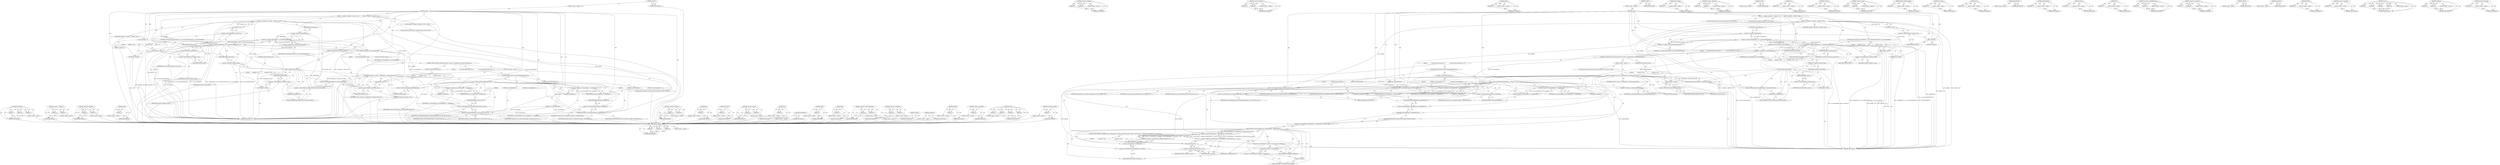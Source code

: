 digraph "audioSourceProvider" {
vulnerable_198 [label=<(METHOD,provideInput)>];
vulnerable_199 [label=<(PARAM,p1)>];
vulnerable_200 [label=<(PARAM,p2)>];
vulnerable_201 [label=<(PARAM,p3)>];
vulnerable_202 [label=<(BLOCK,&lt;empty&gt;,&lt;empty&gt;)>];
vulnerable_203 [label=<(METHOD_RETURN,ANY)>];
vulnerable_178 [label=<(METHOD,&lt;operator&gt;.notEquals)>];
vulnerable_179 [label=<(PARAM,p1)>];
vulnerable_180 [label=<(PARAM,p2)>];
vulnerable_181 [label=<(BLOCK,&lt;empty&gt;,&lt;empty&gt;)>];
vulnerable_182 [label=<(METHOD_RETURN,ANY)>];
vulnerable_137 [label=<(METHOD,&lt;operator&gt;.logicalOr)>];
vulnerable_138 [label=<(PARAM,p1)>];
vulnerable_139 [label=<(PARAM,p2)>];
vulnerable_140 [label=<(BLOCK,&lt;empty&gt;,&lt;empty&gt;)>];
vulnerable_141 [label=<(METHOD_RETURN,ANY)>];
vulnerable_157 [label=<(METHOD,locked)>];
vulnerable_158 [label=<(PARAM,p1)>];
vulnerable_159 [label=<(BLOCK,&lt;empty&gt;,&lt;empty&gt;)>];
vulnerable_160 [label=<(METHOD_RETURN,ANY)>];
vulnerable_6 [label=<(METHOD,&lt;global&gt;)<SUB>1</SUB>>];
vulnerable_7 [label=<(BLOCK,&lt;empty&gt;,&lt;empty&gt;)<SUB>1</SUB>>];
vulnerable_8 [label=<(METHOD,process)<SUB>1</SUB>>];
vulnerable_9 [label=<(PARAM,size_t numberOfFrames)<SUB>1</SUB>>];
vulnerable_10 [label=<(BLOCK,{
    AudioBus* outputBus = output(0)-&gt;bus();

...,{
    AudioBus* outputBus = output(0)-&gt;bus();

...)<SUB>2</SUB>>];
vulnerable_11 [label="<(LOCAL,AudioBus* outputBus: AudioBus*)<SUB>3</SUB>>"];
vulnerable_12 [label=<(&lt;operator&gt;.assignment,* outputBus = output(0)-&gt;bus())<SUB>3</SUB>>];
vulnerable_13 [label=<(IDENTIFIER,outputBus,* outputBus = output(0)-&gt;bus())<SUB>3</SUB>>];
vulnerable_14 [label=<(bus,output(0)-&gt;bus())<SUB>3</SUB>>];
vulnerable_15 [label=<(&lt;operator&gt;.indirectFieldAccess,output(0)-&gt;bus)<SUB>3</SUB>>];
vulnerable_16 [label=<(output,output(0))<SUB>3</SUB>>];
vulnerable_17 [label=<(LITERAL,0,output(0))<SUB>3</SUB>>];
vulnerable_18 [label=<(FIELD_IDENTIFIER,bus,bus)<SUB>3</SUB>>];
vulnerable_19 [label=<(CONTROL_STRUCTURE,IF,if (!mediaElement() || !m_sourceNumberOfChannels || !m_sourceSampleRate))<SUB>5</SUB>>];
vulnerable_20 [label=<(&lt;operator&gt;.logicalOr,!mediaElement() || !m_sourceNumberOfChannels ||...)<SUB>5</SUB>>];
vulnerable_21 [label=<(&lt;operator&gt;.logicalOr,!mediaElement() || !m_sourceNumberOfChannels)<SUB>5</SUB>>];
vulnerable_22 [label=<(&lt;operator&gt;.logicalNot,!mediaElement())<SUB>5</SUB>>];
vulnerable_23 [label=<(mediaElement,mediaElement())<SUB>5</SUB>>];
vulnerable_24 [label=<(&lt;operator&gt;.logicalNot,!m_sourceNumberOfChannels)<SUB>5</SUB>>];
vulnerable_25 [label=<(IDENTIFIER,m_sourceNumberOfChannels,!m_sourceNumberOfChannels)<SUB>5</SUB>>];
vulnerable_26 [label=<(&lt;operator&gt;.logicalNot,!m_sourceSampleRate)<SUB>5</SUB>>];
vulnerable_27 [label=<(IDENTIFIER,m_sourceSampleRate,!m_sourceSampleRate)<SUB>5</SUB>>];
vulnerable_28 [label=<(BLOCK,{
        outputBus-&gt;zero();
        return;
    },{
        outputBus-&gt;zero();
        return;
    })<SUB>5</SUB>>];
vulnerable_29 [label=<(zero,outputBus-&gt;zero())<SUB>6</SUB>>];
vulnerable_30 [label=<(&lt;operator&gt;.indirectFieldAccess,outputBus-&gt;zero)<SUB>6</SUB>>];
vulnerable_31 [label=<(IDENTIFIER,outputBus,outputBus-&gt;zero())<SUB>6</SUB>>];
vulnerable_32 [label=<(FIELD_IDENTIFIER,zero,zero)<SUB>6</SUB>>];
vulnerable_33 [label=<(RETURN,return;,return;)<SUB>7</SUB>>];
vulnerable_34 [label="<(LOCAL,MutexTryLocker tryLocker: MutexTryLocker)<SUB>10</SUB>>"];
vulnerable_35 [label=<(tryLocker,tryLocker(m_processLock))<SUB>10</SUB>>];
vulnerable_36 [label=<(IDENTIFIER,m_processLock,tryLocker(m_processLock))<SUB>10</SUB>>];
vulnerable_37 [label=<(CONTROL_STRUCTURE,IF,if (tryLocker.locked()))<SUB>11</SUB>>];
vulnerable_38 [label=<(locked,tryLocker.locked())<SUB>11</SUB>>];
vulnerable_39 [label=<(&lt;operator&gt;.fieldAccess,tryLocker.locked)<SUB>11</SUB>>];
vulnerable_40 [label=<(IDENTIFIER,tryLocker,tryLocker.locked())<SUB>11</SUB>>];
vulnerable_41 [label=<(FIELD_IDENTIFIER,locked,locked)<SUB>11</SUB>>];
vulnerable_42 [label=<(BLOCK,{
         if (AudioSourceProvider* provider = ...,{
         if (AudioSourceProvider* provider = ...)<SUB>11</SUB>>];
vulnerable_43 [label=<(CONTROL_STRUCTURE,IF,if (AudioSourceProvider* provider = mediaElement()-&gt;audioSourceProvider()))<SUB>12</SUB>>];
vulnerable_44 [label=<(BLOCK,&lt;empty&gt;,&lt;empty&gt;)<SUB>12</SUB>>];
vulnerable_45 [label="<(LOCAL,AudioSourceProvider* provider: AudioSourceProvider*)<SUB>12</SUB>>"];
vulnerable_46 [label=<(&lt;operator&gt;.assignment,* provider = mediaElement()-&gt;audioSourceProvider())<SUB>12</SUB>>];
vulnerable_47 [label=<(IDENTIFIER,provider,* provider = mediaElement()-&gt;audioSourceProvider())<SUB>12</SUB>>];
vulnerable_48 [label=<(audioSourceProvider,mediaElement()-&gt;audioSourceProvider())<SUB>12</SUB>>];
vulnerable_49 [label=<(&lt;operator&gt;.indirectFieldAccess,mediaElement()-&gt;audioSourceProvider)<SUB>12</SUB>>];
vulnerable_50 [label=<(mediaElement,mediaElement())<SUB>12</SUB>>];
vulnerable_51 [label=<(FIELD_IDENTIFIER,audioSourceProvider,audioSourceProvider)<SUB>12</SUB>>];
vulnerable_52 [label=<(BLOCK,{
             if (m_multiChannelResampler.get(...,{
             if (m_multiChannelResampler.get(...)<SUB>12</SUB>>];
vulnerable_53 [label=<(CONTROL_STRUCTURE,IF,if (m_multiChannelResampler.get()))<SUB>13</SUB>>];
vulnerable_54 [label=<(get,m_multiChannelResampler.get())<SUB>13</SUB>>];
vulnerable_55 [label=<(&lt;operator&gt;.fieldAccess,m_multiChannelResampler.get)<SUB>13</SUB>>];
vulnerable_56 [label=<(IDENTIFIER,m_multiChannelResampler,m_multiChannelResampler.get())<SUB>13</SUB>>];
vulnerable_57 [label=<(FIELD_IDENTIFIER,get,get)<SUB>13</SUB>>];
vulnerable_58 [label=<(BLOCK,{
                 ASSERT(m_sourceSampleRate !=...,{
                 ASSERT(m_sourceSampleRate !=...)<SUB>13</SUB>>];
vulnerable_59 [label=<(ASSERT,ASSERT(m_sourceSampleRate != sampleRate()))<SUB>14</SUB>>];
vulnerable_60 [label=<(&lt;operator&gt;.notEquals,m_sourceSampleRate != sampleRate())<SUB>14</SUB>>];
vulnerable_61 [label=<(IDENTIFIER,m_sourceSampleRate,m_sourceSampleRate != sampleRate())<SUB>14</SUB>>];
vulnerable_62 [label=<(sampleRate,sampleRate())<SUB>14</SUB>>];
vulnerable_63 [label=<(process,m_multiChannelResampler-&gt;process(provider, outp...)<SUB>15</SUB>>];
vulnerable_64 [label=<(&lt;operator&gt;.indirectFieldAccess,m_multiChannelResampler-&gt;process)<SUB>15</SUB>>];
vulnerable_65 [label=<(IDENTIFIER,m_multiChannelResampler,m_multiChannelResampler-&gt;process(provider, outp...)<SUB>15</SUB>>];
vulnerable_66 [label=<(FIELD_IDENTIFIER,process,process)<SUB>15</SUB>>];
vulnerable_67 [label=<(IDENTIFIER,provider,m_multiChannelResampler-&gt;process(provider, outp...)<SUB>15</SUB>>];
vulnerable_68 [label=<(IDENTIFIER,outputBus,m_multiChannelResampler-&gt;process(provider, outp...)<SUB>15</SUB>>];
vulnerable_69 [label=<(IDENTIFIER,numberOfFrames,m_multiChannelResampler-&gt;process(provider, outp...)<SUB>15</SUB>>];
vulnerable_70 [label=<(CONTROL_STRUCTURE,ELSE,else)<SUB>16</SUB>>];
vulnerable_71 [label=<(BLOCK,{
                 ASSERT(m_sourceSampleRate ==...,{
                 ASSERT(m_sourceSampleRate ==...)<SUB>16</SUB>>];
vulnerable_72 [label=<(ASSERT,ASSERT(m_sourceSampleRate == sampleRate()))<SUB>17</SUB>>];
vulnerable_73 [label=<(&lt;operator&gt;.equals,m_sourceSampleRate == sampleRate())<SUB>17</SUB>>];
vulnerable_74 [label=<(IDENTIFIER,m_sourceSampleRate,m_sourceSampleRate == sampleRate())<SUB>17</SUB>>];
vulnerable_75 [label=<(sampleRate,sampleRate())<SUB>17</SUB>>];
vulnerable_76 [label=<(provideInput,provider-&gt;provideInput(outputBus, numberOfFrames))<SUB>18</SUB>>];
vulnerable_77 [label=<(&lt;operator&gt;.indirectFieldAccess,provider-&gt;provideInput)<SUB>18</SUB>>];
vulnerable_78 [label=<(IDENTIFIER,provider,provider-&gt;provideInput(outputBus, numberOfFrames))<SUB>18</SUB>>];
vulnerable_79 [label=<(FIELD_IDENTIFIER,provideInput,provideInput)<SUB>18</SUB>>];
vulnerable_80 [label=<(IDENTIFIER,outputBus,provider-&gt;provideInput(outputBus, numberOfFrames))<SUB>18</SUB>>];
vulnerable_81 [label=<(IDENTIFIER,numberOfFrames,provider-&gt;provideInput(outputBus, numberOfFrames))<SUB>18</SUB>>];
vulnerable_82 [label=<(CONTROL_STRUCTURE,ELSE,else)<SUB>20</SUB>>];
vulnerable_83 [label=<(BLOCK,{
            outputBus-&gt;zero();
        },{
            outputBus-&gt;zero();
        })<SUB>20</SUB>>];
vulnerable_84 [label=<(zero,outputBus-&gt;zero())<SUB>21</SUB>>];
vulnerable_85 [label=<(&lt;operator&gt;.indirectFieldAccess,outputBus-&gt;zero)<SUB>21</SUB>>];
vulnerable_86 [label=<(IDENTIFIER,outputBus,outputBus-&gt;zero())<SUB>21</SUB>>];
vulnerable_87 [label=<(FIELD_IDENTIFIER,zero,zero)<SUB>21</SUB>>];
vulnerable_88 [label=<(CONTROL_STRUCTURE,ELSE,else)<SUB>23</SUB>>];
vulnerable_89 [label=<(BLOCK,{
        outputBus-&gt;zero();
    },{
        outputBus-&gt;zero();
    })<SUB>23</SUB>>];
vulnerable_90 [label=<(zero,outputBus-&gt;zero())<SUB>24</SUB>>];
vulnerable_91 [label=<(&lt;operator&gt;.indirectFieldAccess,outputBus-&gt;zero)<SUB>24</SUB>>];
vulnerable_92 [label=<(IDENTIFIER,outputBus,outputBus-&gt;zero())<SUB>24</SUB>>];
vulnerable_93 [label=<(FIELD_IDENTIFIER,zero,zero)<SUB>24</SUB>>];
vulnerable_94 [label=<(METHOD_RETURN,void)<SUB>1</SUB>>];
vulnerable_96 [label=<(METHOD_RETURN,ANY)<SUB>1</SUB>>];
vulnerable_161 [label=<(METHOD,&lt;operator&gt;.fieldAccess)>];
vulnerable_162 [label=<(PARAM,p1)>];
vulnerable_163 [label=<(PARAM,p2)>];
vulnerable_164 [label=<(BLOCK,&lt;empty&gt;,&lt;empty&gt;)>];
vulnerable_165 [label=<(METHOD_RETURN,ANY)>];
vulnerable_124 [label=<(METHOD,bus)>];
vulnerable_125 [label=<(PARAM,p1)>];
vulnerable_126 [label=<(BLOCK,&lt;empty&gt;,&lt;empty&gt;)>];
vulnerable_127 [label=<(METHOD_RETURN,ANY)>];
vulnerable_153 [label=<(METHOD,tryLocker)>];
vulnerable_154 [label=<(PARAM,p1)>];
vulnerable_155 [label=<(BLOCK,&lt;empty&gt;,&lt;empty&gt;)>];
vulnerable_156 [label=<(METHOD_RETURN,ANY)>];
vulnerable_193 [label=<(METHOD,&lt;operator&gt;.equals)>];
vulnerable_194 [label=<(PARAM,p1)>];
vulnerable_195 [label=<(PARAM,p2)>];
vulnerable_196 [label=<(BLOCK,&lt;empty&gt;,&lt;empty&gt;)>];
vulnerable_197 [label=<(METHOD_RETURN,ANY)>];
vulnerable_149 [label=<(METHOD,zero)>];
vulnerable_150 [label=<(PARAM,p1)>];
vulnerable_151 [label=<(BLOCK,&lt;empty&gt;,&lt;empty&gt;)>];
vulnerable_152 [label=<(METHOD_RETURN,ANY)>];
vulnerable_146 [label=<(METHOD,mediaElement)>];
vulnerable_147 [label=<(BLOCK,&lt;empty&gt;,&lt;empty&gt;)>];
vulnerable_148 [label=<(METHOD_RETURN,ANY)>];
vulnerable_133 [label=<(METHOD,output)>];
vulnerable_134 [label=<(PARAM,p1)>];
vulnerable_135 [label=<(BLOCK,&lt;empty&gt;,&lt;empty&gt;)>];
vulnerable_136 [label=<(METHOD_RETURN,ANY)>];
vulnerable_170 [label=<(METHOD,get)>];
vulnerable_171 [label=<(PARAM,p1)>];
vulnerable_172 [label=<(BLOCK,&lt;empty&gt;,&lt;empty&gt;)>];
vulnerable_173 [label=<(METHOD_RETURN,ANY)>];
vulnerable_128 [label=<(METHOD,&lt;operator&gt;.indirectFieldAccess)>];
vulnerable_129 [label=<(PARAM,p1)>];
vulnerable_130 [label=<(PARAM,p2)>];
vulnerable_131 [label=<(BLOCK,&lt;empty&gt;,&lt;empty&gt;)>];
vulnerable_132 [label=<(METHOD_RETURN,ANY)>];
vulnerable_119 [label=<(METHOD,&lt;operator&gt;.assignment)>];
vulnerable_120 [label=<(PARAM,p1)>];
vulnerable_121 [label=<(PARAM,p2)>];
vulnerable_122 [label=<(BLOCK,&lt;empty&gt;,&lt;empty&gt;)>];
vulnerable_123 [label=<(METHOD_RETURN,ANY)>];
vulnerable_113 [label=<(METHOD,&lt;global&gt;)<SUB>1</SUB>>];
vulnerable_114 [label=<(BLOCK,&lt;empty&gt;,&lt;empty&gt;)>];
vulnerable_115 [label=<(METHOD_RETURN,ANY)>];
vulnerable_183 [label=<(METHOD,sampleRate)>];
vulnerable_184 [label=<(BLOCK,&lt;empty&gt;,&lt;empty&gt;)>];
vulnerable_185 [label=<(METHOD_RETURN,ANY)>];
vulnerable_174 [label=<(METHOD,ASSERT)>];
vulnerable_175 [label=<(PARAM,p1)>];
vulnerable_176 [label=<(BLOCK,&lt;empty&gt;,&lt;empty&gt;)>];
vulnerable_177 [label=<(METHOD_RETURN,ANY)>];
vulnerable_142 [label=<(METHOD,&lt;operator&gt;.logicalNot)>];
vulnerable_143 [label=<(PARAM,p1)>];
vulnerable_144 [label=<(BLOCK,&lt;empty&gt;,&lt;empty&gt;)>];
vulnerable_145 [label=<(METHOD_RETURN,ANY)>];
vulnerable_186 [label=<(METHOD,process)>];
vulnerable_187 [label=<(PARAM,p1)>];
vulnerable_188 [label=<(PARAM,p2)>];
vulnerable_189 [label=<(PARAM,p3)>];
vulnerable_190 [label=<(PARAM,p4)>];
vulnerable_191 [label=<(BLOCK,&lt;empty&gt;,&lt;empty&gt;)>];
vulnerable_192 [label=<(METHOD_RETURN,ANY)>];
vulnerable_166 [label=<(METHOD,audioSourceProvider)>];
vulnerable_167 [label=<(PARAM,p1)>];
vulnerable_168 [label=<(BLOCK,&lt;empty&gt;,&lt;empty&gt;)>];
vulnerable_169 [label=<(METHOD_RETURN,ANY)>];
fixed_224 [label=<(METHOD,provideInput)>];
fixed_225 [label=<(PARAM,p1)>];
fixed_226 [label=<(PARAM,p2)>];
fixed_227 [label=<(PARAM,p3)>];
fixed_228 [label=<(BLOCK,&lt;empty&gt;,&lt;empty&gt;)>];
fixed_229 [label=<(METHOD_RETURN,ANY)>];
fixed_204 [label=<(METHOD,&lt;operator&gt;.notEquals)>];
fixed_205 [label=<(PARAM,p1)>];
fixed_206 [label=<(PARAM,p2)>];
fixed_207 [label=<(BLOCK,&lt;empty&gt;,&lt;empty&gt;)>];
fixed_208 [label=<(METHOD_RETURN,ANY)>];
fixed_163 [label=<(METHOD,&lt;operator&gt;.logicalOr)>];
fixed_164 [label=<(PARAM,p1)>];
fixed_165 [label=<(PARAM,p2)>];
fixed_166 [label=<(BLOCK,&lt;empty&gt;,&lt;empty&gt;)>];
fixed_167 [label=<(METHOD_RETURN,ANY)>];
fixed_183 [label=<(METHOD,locked)>];
fixed_184 [label=<(PARAM,p1)>];
fixed_185 [label=<(BLOCK,&lt;empty&gt;,&lt;empty&gt;)>];
fixed_186 [label=<(METHOD_RETURN,ANY)>];
fixed_6 [label=<(METHOD,&lt;global&gt;)<SUB>1</SUB>>];
fixed_7 [label=<(BLOCK,&lt;empty&gt;,&lt;empty&gt;)<SUB>1</SUB>>];
fixed_8 [label=<(METHOD,process)<SUB>1</SUB>>];
fixed_9 [label=<(PARAM,size_t numberOfFrames)<SUB>1</SUB>>];
fixed_10 [label=<(BLOCK,{
    AudioBus* outputBus = output(0)-&gt;bus();

...,{
    AudioBus* outputBus = output(0)-&gt;bus();

...)<SUB>2</SUB>>];
fixed_11 [label="<(LOCAL,AudioBus* outputBus: AudioBus*)<SUB>3</SUB>>"];
fixed_12 [label=<(&lt;operator&gt;.assignment,* outputBus = output(0)-&gt;bus())<SUB>3</SUB>>];
fixed_13 [label=<(IDENTIFIER,outputBus,* outputBus = output(0)-&gt;bus())<SUB>3</SUB>>];
fixed_14 [label=<(bus,output(0)-&gt;bus())<SUB>3</SUB>>];
fixed_15 [label=<(&lt;operator&gt;.indirectFieldAccess,output(0)-&gt;bus)<SUB>3</SUB>>];
fixed_16 [label=<(output,output(0))<SUB>3</SUB>>];
fixed_17 [label=<(LITERAL,0,output(0))<SUB>3</SUB>>];
fixed_18 [label=<(FIELD_IDENTIFIER,bus,bus)<SUB>3</SUB>>];
fixed_19 [label=<(CONTROL_STRUCTURE,IF,if (!mediaElement() || !m_sourceNumberOfChannels || !m_sourceSampleRate))<SUB>5</SUB>>];
fixed_20 [label=<(&lt;operator&gt;.logicalOr,!mediaElement() || !m_sourceNumberOfChannels ||...)<SUB>5</SUB>>];
fixed_21 [label=<(&lt;operator&gt;.logicalOr,!mediaElement() || !m_sourceNumberOfChannels)<SUB>5</SUB>>];
fixed_22 [label=<(&lt;operator&gt;.logicalNot,!mediaElement())<SUB>5</SUB>>];
fixed_23 [label=<(mediaElement,mediaElement())<SUB>5</SUB>>];
fixed_24 [label=<(&lt;operator&gt;.logicalNot,!m_sourceNumberOfChannels)<SUB>5</SUB>>];
fixed_25 [label=<(IDENTIFIER,m_sourceNumberOfChannels,!m_sourceNumberOfChannels)<SUB>5</SUB>>];
fixed_26 [label=<(&lt;operator&gt;.logicalNot,!m_sourceSampleRate)<SUB>5</SUB>>];
fixed_27 [label=<(IDENTIFIER,m_sourceSampleRate,!m_sourceSampleRate)<SUB>5</SUB>>];
fixed_28 [label=<(BLOCK,{
        outputBus-&gt;zero();
        return;
    },{
        outputBus-&gt;zero();
        return;
    })<SUB>5</SUB>>];
fixed_29 [label=<(zero,outputBus-&gt;zero())<SUB>6</SUB>>];
fixed_30 [label=<(&lt;operator&gt;.indirectFieldAccess,outputBus-&gt;zero)<SUB>6</SUB>>];
fixed_31 [label=<(IDENTIFIER,outputBus,outputBus-&gt;zero())<SUB>6</SUB>>];
fixed_32 [label=<(FIELD_IDENTIFIER,zero,zero)<SUB>6</SUB>>];
fixed_33 [label=<(RETURN,return;,return;)<SUB>7</SUB>>];
fixed_34 [label="<(LOCAL,MutexTryLocker tryLocker: MutexTryLocker)<SUB>10</SUB>>"];
fixed_35 [label=<(tryLocker,tryLocker(m_processLock))<SUB>10</SUB>>];
fixed_36 [label=<(IDENTIFIER,m_processLock,tryLocker(m_processLock))<SUB>10</SUB>>];
fixed_37 [label=<(CONTROL_STRUCTURE,IF,if (tryLocker.locked()))<SUB>11</SUB>>];
fixed_38 [label=<(locked,tryLocker.locked())<SUB>11</SUB>>];
fixed_39 [label=<(&lt;operator&gt;.fieldAccess,tryLocker.locked)<SUB>11</SUB>>];
fixed_40 [label=<(IDENTIFIER,tryLocker,tryLocker.locked())<SUB>11</SUB>>];
fixed_41 [label=<(FIELD_IDENTIFIER,locked,locked)<SUB>11</SUB>>];
fixed_42 [label=<(BLOCK,{
         if (AudioSourceProvider* provider = ...,{
         if (AudioSourceProvider* provider = ...)<SUB>11</SUB>>];
fixed_43 [label=<(CONTROL_STRUCTURE,IF,if (AudioSourceProvider* provider = mediaElement()-&gt;audioSourceProvider()))<SUB>12</SUB>>];
fixed_44 [label=<(BLOCK,&lt;empty&gt;,&lt;empty&gt;)<SUB>12</SUB>>];
fixed_45 [label="<(LOCAL,AudioSourceProvider* provider: AudioSourceProvider*)<SUB>12</SUB>>"];
fixed_46 [label=<(&lt;operator&gt;.assignment,* provider = mediaElement()-&gt;audioSourceProvider())<SUB>12</SUB>>];
fixed_47 [label=<(IDENTIFIER,provider,* provider = mediaElement()-&gt;audioSourceProvider())<SUB>12</SUB>>];
fixed_48 [label=<(audioSourceProvider,mediaElement()-&gt;audioSourceProvider())<SUB>12</SUB>>];
fixed_49 [label=<(&lt;operator&gt;.indirectFieldAccess,mediaElement()-&gt;audioSourceProvider)<SUB>12</SUB>>];
fixed_50 [label=<(mediaElement,mediaElement())<SUB>12</SUB>>];
fixed_51 [label=<(FIELD_IDENTIFIER,audioSourceProvider,audioSourceProvider)<SUB>12</SUB>>];
fixed_52 [label=<(BLOCK,{
            // Grab data from the provider so...,{
            // Grab data from the provider so...)<SUB>12</SUB>>];
fixed_53 [label=<(CONTROL_STRUCTURE,IF,if (m_multiChannelResampler.get()))<SUB>15</SUB>>];
fixed_54 [label=<(get,m_multiChannelResampler.get())<SUB>15</SUB>>];
fixed_55 [label=<(&lt;operator&gt;.fieldAccess,m_multiChannelResampler.get)<SUB>15</SUB>>];
fixed_56 [label=<(IDENTIFIER,m_multiChannelResampler,m_multiChannelResampler.get())<SUB>15</SUB>>];
fixed_57 [label=<(FIELD_IDENTIFIER,get,get)<SUB>15</SUB>>];
fixed_58 [label=<(BLOCK,{
                 ASSERT(m_sourceSampleRate !=...,{
                 ASSERT(m_sourceSampleRate !=...)<SUB>15</SUB>>];
fixed_59 [label=<(ASSERT,ASSERT(m_sourceSampleRate != sampleRate()))<SUB>16</SUB>>];
fixed_60 [label=<(&lt;operator&gt;.notEquals,m_sourceSampleRate != sampleRate())<SUB>16</SUB>>];
fixed_61 [label=<(IDENTIFIER,m_sourceSampleRate,m_sourceSampleRate != sampleRate())<SUB>16</SUB>>];
fixed_62 [label=<(sampleRate,sampleRate())<SUB>16</SUB>>];
fixed_63 [label=<(process,m_multiChannelResampler-&gt;process(provider, outp...)<SUB>17</SUB>>];
fixed_64 [label=<(&lt;operator&gt;.indirectFieldAccess,m_multiChannelResampler-&gt;process)<SUB>17</SUB>>];
fixed_65 [label=<(IDENTIFIER,m_multiChannelResampler,m_multiChannelResampler-&gt;process(provider, outp...)<SUB>17</SUB>>];
fixed_66 [label=<(FIELD_IDENTIFIER,process,process)<SUB>17</SUB>>];
fixed_67 [label=<(IDENTIFIER,provider,m_multiChannelResampler-&gt;process(provider, outp...)<SUB>17</SUB>>];
fixed_68 [label=<(IDENTIFIER,outputBus,m_multiChannelResampler-&gt;process(provider, outp...)<SUB>17</SUB>>];
fixed_69 [label=<(IDENTIFIER,numberOfFrames,m_multiChannelResampler-&gt;process(provider, outp...)<SUB>17</SUB>>];
fixed_70 [label=<(CONTROL_STRUCTURE,ELSE,else)<SUB>18</SUB>>];
fixed_71 [label=<(BLOCK,{
                 ASSERT(m_sourceSampleRate ==...,{
                 ASSERT(m_sourceSampleRate ==...)<SUB>18</SUB>>];
fixed_72 [label=<(ASSERT,ASSERT(m_sourceSampleRate == sampleRate()))<SUB>19</SUB>>];
fixed_73 [label=<(&lt;operator&gt;.equals,m_sourceSampleRate == sampleRate())<SUB>19</SUB>>];
fixed_74 [label=<(IDENTIFIER,m_sourceSampleRate,m_sourceSampleRate == sampleRate())<SUB>19</SUB>>];
fixed_75 [label=<(sampleRate,sampleRate())<SUB>19</SUB>>];
fixed_76 [label=<(provideInput,provider-&gt;provideInput(outputBus, numberOfFrames))<SUB>20</SUB>>];
fixed_77 [label=<(&lt;operator&gt;.indirectFieldAccess,provider-&gt;provideInput)<SUB>20</SUB>>];
fixed_78 [label=<(IDENTIFIER,provider,provider-&gt;provideInput(outputBus, numberOfFrames))<SUB>20</SUB>>];
fixed_79 [label=<(FIELD_IDENTIFIER,provideInput,provideInput)<SUB>20</SUB>>];
fixed_80 [label=<(IDENTIFIER,outputBus,provider-&gt;provideInput(outputBus, numberOfFrames))<SUB>20</SUB>>];
fixed_81 [label=<(IDENTIFIER,numberOfFrames,provider-&gt;provideInput(outputBus, numberOfFrames))<SUB>20</SUB>>];
fixed_82 [label=<(CONTROL_STRUCTURE,IF,if (!(mediaElement()-&gt;webMediaPlayer()-&gt;didPassCORSAccessCheck()
| context()-&gt;securityOrigin()-&gt;canRequest(mediaElement()-&gt;currentSrc()))))<SUB>23</SUB>>];
fixed_83 [label=<(&lt;operator&gt;.logicalNot,!(mediaElement()-&gt;webMediaPlayer()-&gt;didPassCORS...)<SUB>23</SUB>>];
fixed_84 [label=<(&lt;operator&gt;.logicalOr,mediaElement()-&gt;webMediaPlayer()-&gt;didPassCORSAc...)<SUB>23</SUB>>];
fixed_85 [label=<(didPassCORSAccessCheck,mediaElement()-&gt;webMediaPlayer()-&gt;didPassCORSAc...)<SUB>23</SUB>>];
fixed_86 [label=<(&lt;operator&gt;.indirectFieldAccess,mediaElement()-&gt;webMediaPlayer()-&gt;didPassCORSAc...)<SUB>23</SUB>>];
fixed_87 [label=<(webMediaPlayer,mediaElement()-&gt;webMediaPlayer())<SUB>23</SUB>>];
fixed_88 [label=<(&lt;operator&gt;.indirectFieldAccess,mediaElement()-&gt;webMediaPlayer)<SUB>23</SUB>>];
fixed_89 [label=<(mediaElement,mediaElement())<SUB>23</SUB>>];
fixed_90 [label=<(FIELD_IDENTIFIER,webMediaPlayer,webMediaPlayer)<SUB>23</SUB>>];
fixed_91 [label=<(FIELD_IDENTIFIER,didPassCORSAccessCheck,didPassCORSAccessCheck)<SUB>23</SUB>>];
fixed_92 [label=<(canRequest,context()-&gt;securityOrigin()-&gt;canRequest(mediaEl...)<SUB>24</SUB>>];
fixed_93 [label=<(&lt;operator&gt;.indirectFieldAccess,context()-&gt;securityOrigin()-&gt;canRequest)<SUB>24</SUB>>];
fixed_94 [label=<(securityOrigin,context()-&gt;securityOrigin())<SUB>24</SUB>>];
fixed_95 [label=<(&lt;operator&gt;.indirectFieldAccess,context()-&gt;securityOrigin)<SUB>24</SUB>>];
fixed_96 [label=<(context,context())<SUB>24</SUB>>];
fixed_97 [label=<(FIELD_IDENTIFIER,securityOrigin,securityOrigin)<SUB>24</SUB>>];
fixed_98 [label=<(FIELD_IDENTIFIER,canRequest,canRequest)<SUB>24</SUB>>];
fixed_99 [label=<(currentSrc,mediaElement()-&gt;currentSrc())<SUB>24</SUB>>];
fixed_100 [label=<(&lt;operator&gt;.indirectFieldAccess,mediaElement()-&gt;currentSrc)<SUB>24</SUB>>];
fixed_101 [label=<(mediaElement,mediaElement())<SUB>24</SUB>>];
fixed_102 [label=<(FIELD_IDENTIFIER,currentSrc,currentSrc)<SUB>24</SUB>>];
fixed_103 [label=<(BLOCK,{
                outputBus-&gt;zero();
            },{
                outputBus-&gt;zero();
            })<SUB>24</SUB>>];
fixed_104 [label=<(zero,outputBus-&gt;zero())<SUB>25</SUB>>];
fixed_105 [label=<(&lt;operator&gt;.indirectFieldAccess,outputBus-&gt;zero)<SUB>25</SUB>>];
fixed_106 [label=<(IDENTIFIER,outputBus,outputBus-&gt;zero())<SUB>25</SUB>>];
fixed_107 [label=<(FIELD_IDENTIFIER,zero,zero)<SUB>25</SUB>>];
fixed_108 [label=<(CONTROL_STRUCTURE,ELSE,else)<SUB>27</SUB>>];
fixed_109 [label=<(BLOCK,{
            outputBus-&gt;zero();
        },{
            outputBus-&gt;zero();
        })<SUB>27</SUB>>];
fixed_110 [label=<(zero,outputBus-&gt;zero())<SUB>28</SUB>>];
fixed_111 [label=<(&lt;operator&gt;.indirectFieldAccess,outputBus-&gt;zero)<SUB>28</SUB>>];
fixed_112 [label=<(IDENTIFIER,outputBus,outputBus-&gt;zero())<SUB>28</SUB>>];
fixed_113 [label=<(FIELD_IDENTIFIER,zero,zero)<SUB>28</SUB>>];
fixed_114 [label=<(CONTROL_STRUCTURE,ELSE,else)<SUB>30</SUB>>];
fixed_115 [label=<(BLOCK,{
        outputBus-&gt;zero();
    },{
        outputBus-&gt;zero();
    })<SUB>30</SUB>>];
fixed_116 [label=<(zero,outputBus-&gt;zero())<SUB>31</SUB>>];
fixed_117 [label=<(&lt;operator&gt;.indirectFieldAccess,outputBus-&gt;zero)<SUB>31</SUB>>];
fixed_118 [label=<(IDENTIFIER,outputBus,outputBus-&gt;zero())<SUB>31</SUB>>];
fixed_119 [label=<(FIELD_IDENTIFIER,zero,zero)<SUB>31</SUB>>];
fixed_120 [label=<(METHOD_RETURN,void)<SUB>1</SUB>>];
fixed_122 [label=<(METHOD_RETURN,ANY)<SUB>1</SUB>>];
fixed_243 [label=<(METHOD,securityOrigin)>];
fixed_244 [label=<(PARAM,p1)>];
fixed_245 [label=<(BLOCK,&lt;empty&gt;,&lt;empty&gt;)>];
fixed_246 [label=<(METHOD_RETURN,ANY)>];
fixed_187 [label=<(METHOD,&lt;operator&gt;.fieldAccess)>];
fixed_188 [label=<(PARAM,p1)>];
fixed_189 [label=<(PARAM,p2)>];
fixed_190 [label=<(BLOCK,&lt;empty&gt;,&lt;empty&gt;)>];
fixed_191 [label=<(METHOD_RETURN,ANY)>];
fixed_247 [label=<(METHOD,context)>];
fixed_248 [label=<(BLOCK,&lt;empty&gt;,&lt;empty&gt;)>];
fixed_249 [label=<(METHOD_RETURN,ANY)>];
fixed_150 [label=<(METHOD,bus)>];
fixed_151 [label=<(PARAM,p1)>];
fixed_152 [label=<(BLOCK,&lt;empty&gt;,&lt;empty&gt;)>];
fixed_153 [label=<(METHOD_RETURN,ANY)>];
fixed_179 [label=<(METHOD,tryLocker)>];
fixed_180 [label=<(PARAM,p1)>];
fixed_181 [label=<(BLOCK,&lt;empty&gt;,&lt;empty&gt;)>];
fixed_182 [label=<(METHOD_RETURN,ANY)>];
fixed_219 [label=<(METHOD,&lt;operator&gt;.equals)>];
fixed_220 [label=<(PARAM,p1)>];
fixed_221 [label=<(PARAM,p2)>];
fixed_222 [label=<(BLOCK,&lt;empty&gt;,&lt;empty&gt;)>];
fixed_223 [label=<(METHOD_RETURN,ANY)>];
fixed_230 [label=<(METHOD,didPassCORSAccessCheck)>];
fixed_231 [label=<(PARAM,p1)>];
fixed_232 [label=<(BLOCK,&lt;empty&gt;,&lt;empty&gt;)>];
fixed_233 [label=<(METHOD_RETURN,ANY)>];
fixed_250 [label=<(METHOD,currentSrc)>];
fixed_251 [label=<(PARAM,p1)>];
fixed_252 [label=<(BLOCK,&lt;empty&gt;,&lt;empty&gt;)>];
fixed_253 [label=<(METHOD_RETURN,ANY)>];
fixed_175 [label=<(METHOD,zero)>];
fixed_176 [label=<(PARAM,p1)>];
fixed_177 [label=<(BLOCK,&lt;empty&gt;,&lt;empty&gt;)>];
fixed_178 [label=<(METHOD_RETURN,ANY)>];
fixed_172 [label=<(METHOD,mediaElement)>];
fixed_173 [label=<(BLOCK,&lt;empty&gt;,&lt;empty&gt;)>];
fixed_174 [label=<(METHOD_RETURN,ANY)>];
fixed_234 [label=<(METHOD,webMediaPlayer)>];
fixed_235 [label=<(PARAM,p1)>];
fixed_236 [label=<(BLOCK,&lt;empty&gt;,&lt;empty&gt;)>];
fixed_237 [label=<(METHOD_RETURN,ANY)>];
fixed_159 [label=<(METHOD,output)>];
fixed_160 [label=<(PARAM,p1)>];
fixed_161 [label=<(BLOCK,&lt;empty&gt;,&lt;empty&gt;)>];
fixed_162 [label=<(METHOD_RETURN,ANY)>];
fixed_196 [label=<(METHOD,get)>];
fixed_197 [label=<(PARAM,p1)>];
fixed_198 [label=<(BLOCK,&lt;empty&gt;,&lt;empty&gt;)>];
fixed_199 [label=<(METHOD_RETURN,ANY)>];
fixed_154 [label=<(METHOD,&lt;operator&gt;.indirectFieldAccess)>];
fixed_155 [label=<(PARAM,p1)>];
fixed_156 [label=<(PARAM,p2)>];
fixed_157 [label=<(BLOCK,&lt;empty&gt;,&lt;empty&gt;)>];
fixed_158 [label=<(METHOD_RETURN,ANY)>];
fixed_145 [label=<(METHOD,&lt;operator&gt;.assignment)>];
fixed_146 [label=<(PARAM,p1)>];
fixed_147 [label=<(PARAM,p2)>];
fixed_148 [label=<(BLOCK,&lt;empty&gt;,&lt;empty&gt;)>];
fixed_149 [label=<(METHOD_RETURN,ANY)>];
fixed_139 [label=<(METHOD,&lt;global&gt;)<SUB>1</SUB>>];
fixed_140 [label=<(BLOCK,&lt;empty&gt;,&lt;empty&gt;)>];
fixed_141 [label=<(METHOD_RETURN,ANY)>];
fixed_209 [label=<(METHOD,sampleRate)>];
fixed_210 [label=<(BLOCK,&lt;empty&gt;,&lt;empty&gt;)>];
fixed_211 [label=<(METHOD_RETURN,ANY)>];
fixed_200 [label=<(METHOD,ASSERT)>];
fixed_201 [label=<(PARAM,p1)>];
fixed_202 [label=<(BLOCK,&lt;empty&gt;,&lt;empty&gt;)>];
fixed_203 [label=<(METHOD_RETURN,ANY)>];
fixed_168 [label=<(METHOD,&lt;operator&gt;.logicalNot)>];
fixed_169 [label=<(PARAM,p1)>];
fixed_170 [label=<(BLOCK,&lt;empty&gt;,&lt;empty&gt;)>];
fixed_171 [label=<(METHOD_RETURN,ANY)>];
fixed_212 [label=<(METHOD,process)>];
fixed_213 [label=<(PARAM,p1)>];
fixed_214 [label=<(PARAM,p2)>];
fixed_215 [label=<(PARAM,p3)>];
fixed_216 [label=<(PARAM,p4)>];
fixed_217 [label=<(BLOCK,&lt;empty&gt;,&lt;empty&gt;)>];
fixed_218 [label=<(METHOD_RETURN,ANY)>];
fixed_238 [label=<(METHOD,canRequest)>];
fixed_239 [label=<(PARAM,p1)>];
fixed_240 [label=<(PARAM,p2)>];
fixed_241 [label=<(BLOCK,&lt;empty&gt;,&lt;empty&gt;)>];
fixed_242 [label=<(METHOD_RETURN,ANY)>];
fixed_192 [label=<(METHOD,audioSourceProvider)>];
fixed_193 [label=<(PARAM,p1)>];
fixed_194 [label=<(BLOCK,&lt;empty&gt;,&lt;empty&gt;)>];
fixed_195 [label=<(METHOD_RETURN,ANY)>];
vulnerable_198 -> vulnerable_199  [key=0, label="AST: "];
vulnerable_198 -> vulnerable_199  [key=1, label="DDG: "];
vulnerable_198 -> vulnerable_202  [key=0, label="AST: "];
vulnerable_198 -> vulnerable_200  [key=0, label="AST: "];
vulnerable_198 -> vulnerable_200  [key=1, label="DDG: "];
vulnerable_198 -> vulnerable_203  [key=0, label="AST: "];
vulnerable_198 -> vulnerable_203  [key=1, label="CFG: "];
vulnerable_198 -> vulnerable_201  [key=0, label="AST: "];
vulnerable_198 -> vulnerable_201  [key=1, label="DDG: "];
vulnerable_199 -> vulnerable_203  [key=0, label="DDG: p1"];
vulnerable_200 -> vulnerable_203  [key=0, label="DDG: p2"];
vulnerable_201 -> vulnerable_203  [key=0, label="DDG: p3"];
vulnerable_202 -> fixed_224  [key=0];
vulnerable_203 -> fixed_224  [key=0];
vulnerable_178 -> vulnerable_179  [key=0, label="AST: "];
vulnerable_178 -> vulnerable_179  [key=1, label="DDG: "];
vulnerable_178 -> vulnerable_181  [key=0, label="AST: "];
vulnerable_178 -> vulnerable_180  [key=0, label="AST: "];
vulnerable_178 -> vulnerable_180  [key=1, label="DDG: "];
vulnerable_178 -> vulnerable_182  [key=0, label="AST: "];
vulnerable_178 -> vulnerable_182  [key=1, label="CFG: "];
vulnerable_179 -> vulnerable_182  [key=0, label="DDG: p1"];
vulnerable_180 -> vulnerable_182  [key=0, label="DDG: p2"];
vulnerable_181 -> fixed_224  [key=0];
vulnerable_182 -> fixed_224  [key=0];
vulnerable_137 -> vulnerable_138  [key=0, label="AST: "];
vulnerable_137 -> vulnerable_138  [key=1, label="DDG: "];
vulnerable_137 -> vulnerable_140  [key=0, label="AST: "];
vulnerable_137 -> vulnerable_139  [key=0, label="AST: "];
vulnerable_137 -> vulnerable_139  [key=1, label="DDG: "];
vulnerable_137 -> vulnerable_141  [key=0, label="AST: "];
vulnerable_137 -> vulnerable_141  [key=1, label="CFG: "];
vulnerable_138 -> vulnerable_141  [key=0, label="DDG: p1"];
vulnerable_139 -> vulnerable_141  [key=0, label="DDG: p2"];
vulnerable_140 -> fixed_224  [key=0];
vulnerable_141 -> fixed_224  [key=0];
vulnerable_157 -> vulnerable_158  [key=0, label="AST: "];
vulnerable_157 -> vulnerable_158  [key=1, label="DDG: "];
vulnerable_157 -> vulnerable_159  [key=0, label="AST: "];
vulnerable_157 -> vulnerable_160  [key=0, label="AST: "];
vulnerable_157 -> vulnerable_160  [key=1, label="CFG: "];
vulnerable_158 -> vulnerable_160  [key=0, label="DDG: p1"];
vulnerable_159 -> fixed_224  [key=0];
vulnerable_160 -> fixed_224  [key=0];
vulnerable_6 -> vulnerable_7  [key=0, label="AST: "];
vulnerable_6 -> vulnerable_96  [key=0, label="AST: "];
vulnerable_6 -> vulnerable_96  [key=1, label="CFG: "];
vulnerable_7 -> vulnerable_8  [key=0, label="AST: "];
vulnerable_8 -> vulnerable_9  [key=0, label="AST: "];
vulnerable_8 -> vulnerable_9  [key=1, label="DDG: "];
vulnerable_8 -> vulnerable_10  [key=0, label="AST: "];
vulnerable_8 -> vulnerable_94  [key=0, label="AST: "];
vulnerable_8 -> vulnerable_16  [key=0, label="CFG: "];
vulnerable_8 -> vulnerable_16  [key=1, label="DDG: "];
vulnerable_8 -> vulnerable_35  [key=0, label="DDG: "];
vulnerable_8 -> vulnerable_33  [key=0, label="DDG: "];
vulnerable_8 -> vulnerable_26  [key=0, label="DDG: "];
vulnerable_8 -> vulnerable_22  [key=0, label="DDG: "];
vulnerable_8 -> vulnerable_24  [key=0, label="DDG: "];
vulnerable_8 -> vulnerable_63  [key=0, label="DDG: "];
vulnerable_8 -> vulnerable_60  [key=0, label="DDG: "];
vulnerable_8 -> vulnerable_76  [key=0, label="DDG: "];
vulnerable_8 -> vulnerable_73  [key=0, label="DDG: "];
vulnerable_9 -> vulnerable_94  [key=0, label="DDG: numberOfFrames"];
vulnerable_9 -> vulnerable_63  [key=0, label="DDG: numberOfFrames"];
vulnerable_9 -> vulnerable_76  [key=0, label="DDG: numberOfFrames"];
vulnerable_10 -> vulnerable_11  [key=0, label="AST: "];
vulnerable_10 -> vulnerable_12  [key=0, label="AST: "];
vulnerable_10 -> vulnerable_19  [key=0, label="AST: "];
vulnerable_10 -> vulnerable_34  [key=0, label="AST: "];
vulnerable_10 -> vulnerable_35  [key=0, label="AST: "];
vulnerable_10 -> vulnerable_37  [key=0, label="AST: "];
vulnerable_11 -> fixed_224  [key=0];
vulnerable_12 -> vulnerable_13  [key=0, label="AST: "];
vulnerable_12 -> vulnerable_14  [key=0, label="AST: "];
vulnerable_12 -> vulnerable_23  [key=0, label="CFG: "];
vulnerable_12 -> vulnerable_94  [key=0, label="DDG: outputBus"];
vulnerable_12 -> vulnerable_94  [key=1, label="DDG: output(0)-&gt;bus()"];
vulnerable_12 -> vulnerable_94  [key=2, label="DDG: * outputBus = output(0)-&gt;bus()"];
vulnerable_12 -> vulnerable_29  [key=0, label="DDG: outputBus"];
vulnerable_12 -> vulnerable_90  [key=0, label="DDG: outputBus"];
vulnerable_12 -> vulnerable_84  [key=0, label="DDG: outputBus"];
vulnerable_12 -> vulnerable_63  [key=0, label="DDG: outputBus"];
vulnerable_12 -> vulnerable_76  [key=0, label="DDG: outputBus"];
vulnerable_13 -> fixed_224  [key=0];
vulnerable_14 -> vulnerable_15  [key=0, label="AST: "];
vulnerable_14 -> vulnerable_12  [key=0, label="CFG: "];
vulnerable_14 -> vulnerable_12  [key=1, label="DDG: output(0)-&gt;bus"];
vulnerable_14 -> vulnerable_94  [key=0, label="DDG: output(0)-&gt;bus"];
vulnerable_15 -> vulnerable_16  [key=0, label="AST: "];
vulnerable_15 -> vulnerable_18  [key=0, label="AST: "];
vulnerable_15 -> vulnerable_14  [key=0, label="CFG: "];
vulnerable_16 -> vulnerable_17  [key=0, label="AST: "];
vulnerable_16 -> vulnerable_18  [key=0, label="CFG: "];
vulnerable_17 -> fixed_224  [key=0];
vulnerable_18 -> vulnerable_15  [key=0, label="CFG: "];
vulnerable_19 -> vulnerable_20  [key=0, label="AST: "];
vulnerable_19 -> vulnerable_28  [key=0, label="AST: "];
vulnerable_20 -> vulnerable_21  [key=0, label="AST: "];
vulnerable_20 -> vulnerable_26  [key=0, label="AST: "];
vulnerable_20 -> vulnerable_32  [key=0, label="CFG: "];
vulnerable_20 -> vulnerable_32  [key=1, label="CDG: "];
vulnerable_20 -> vulnerable_35  [key=0, label="CFG: "];
vulnerable_20 -> vulnerable_35  [key=1, label="CDG: "];
vulnerable_20 -> vulnerable_94  [key=0, label="DDG: !mediaElement() || !m_sourceNumberOfChannels"];
vulnerable_20 -> vulnerable_94  [key=1, label="DDG: !m_sourceSampleRate"];
vulnerable_20 -> vulnerable_94  [key=2, label="DDG: !mediaElement() || !m_sourceNumberOfChannels || !m_sourceSampleRate"];
vulnerable_20 -> vulnerable_30  [key=0, label="CDG: "];
vulnerable_20 -> vulnerable_38  [key=0, label="CDG: "];
vulnerable_20 -> vulnerable_29  [key=0, label="CDG: "];
vulnerable_20 -> vulnerable_33  [key=0, label="CDG: "];
vulnerable_20 -> vulnerable_41  [key=0, label="CDG: "];
vulnerable_20 -> vulnerable_39  [key=0, label="CDG: "];
vulnerable_21 -> vulnerable_22  [key=0, label="AST: "];
vulnerable_21 -> vulnerable_24  [key=0, label="AST: "];
vulnerable_21 -> vulnerable_20  [key=0, label="CFG: "];
vulnerable_21 -> vulnerable_20  [key=1, label="DDG: !mediaElement()"];
vulnerable_21 -> vulnerable_20  [key=2, label="DDG: !m_sourceNumberOfChannels"];
vulnerable_21 -> vulnerable_26  [key=0, label="CFG: "];
vulnerable_21 -> vulnerable_26  [key=1, label="CDG: "];
vulnerable_21 -> vulnerable_94  [key=0, label="DDG: !mediaElement()"];
vulnerable_21 -> vulnerable_94  [key=1, label="DDG: !m_sourceNumberOfChannels"];
vulnerable_22 -> vulnerable_23  [key=0, label="AST: "];
vulnerable_22 -> vulnerable_21  [key=0, label="CFG: "];
vulnerable_22 -> vulnerable_21  [key=1, label="DDG: mediaElement()"];
vulnerable_22 -> vulnerable_24  [key=0, label="CFG: "];
vulnerable_22 -> vulnerable_24  [key=1, label="CDG: "];
vulnerable_22 -> vulnerable_94  [key=0, label="DDG: mediaElement()"];
vulnerable_23 -> vulnerable_22  [key=0, label="CFG: "];
vulnerable_24 -> vulnerable_25  [key=0, label="AST: "];
vulnerable_24 -> vulnerable_21  [key=0, label="CFG: "];
vulnerable_24 -> vulnerable_21  [key=1, label="DDG: m_sourceNumberOfChannels"];
vulnerable_24 -> vulnerable_94  [key=0, label="DDG: m_sourceNumberOfChannels"];
vulnerable_25 -> fixed_224  [key=0];
vulnerable_26 -> vulnerable_27  [key=0, label="AST: "];
vulnerable_26 -> vulnerable_20  [key=0, label="CFG: "];
vulnerable_26 -> vulnerable_20  [key=1, label="DDG: m_sourceSampleRate"];
vulnerable_26 -> vulnerable_94  [key=0, label="DDG: m_sourceSampleRate"];
vulnerable_26 -> vulnerable_60  [key=0, label="DDG: m_sourceSampleRate"];
vulnerable_26 -> vulnerable_73  [key=0, label="DDG: m_sourceSampleRate"];
vulnerable_27 -> fixed_224  [key=0];
vulnerable_28 -> vulnerable_29  [key=0, label="AST: "];
vulnerable_28 -> vulnerable_33  [key=0, label="AST: "];
vulnerable_29 -> vulnerable_30  [key=0, label="AST: "];
vulnerable_29 -> vulnerable_33  [key=0, label="CFG: "];
vulnerable_29 -> vulnerable_94  [key=0, label="DDG: outputBus-&gt;zero"];
vulnerable_29 -> vulnerable_94  [key=1, label="DDG: outputBus-&gt;zero()"];
vulnerable_30 -> vulnerable_31  [key=0, label="AST: "];
vulnerable_30 -> vulnerable_32  [key=0, label="AST: "];
vulnerable_30 -> vulnerable_29  [key=0, label="CFG: "];
vulnerable_31 -> fixed_224  [key=0];
vulnerable_32 -> vulnerable_30  [key=0, label="CFG: "];
vulnerable_33 -> vulnerable_94  [key=0, label="CFG: "];
vulnerable_33 -> vulnerable_94  [key=1, label="DDG: &lt;RET&gt;"];
vulnerable_34 -> fixed_224  [key=0];
vulnerable_35 -> vulnerable_36  [key=0, label="AST: "];
vulnerable_35 -> vulnerable_41  [key=0, label="CFG: "];
vulnerable_35 -> vulnerable_94  [key=0, label="DDG: m_processLock"];
vulnerable_36 -> fixed_224  [key=0];
vulnerable_37 -> vulnerable_38  [key=0, label="AST: "];
vulnerable_37 -> vulnerable_42  [key=0, label="AST: "];
vulnerable_37 -> vulnerable_88  [key=0, label="AST: "];
vulnerable_38 -> vulnerable_39  [key=0, label="AST: "];
vulnerable_38 -> vulnerable_50  [key=0, label="CFG: "];
vulnerable_38 -> vulnerable_50  [key=1, label="CDG: "];
vulnerable_38 -> vulnerable_93  [key=0, label="CFG: "];
vulnerable_38 -> vulnerable_93  [key=1, label="CDG: "];
vulnerable_38 -> vulnerable_48  [key=0, label="CDG: "];
vulnerable_38 -> vulnerable_49  [key=0, label="CDG: "];
vulnerable_38 -> vulnerable_51  [key=0, label="CDG: "];
vulnerable_38 -> vulnerable_46  [key=0, label="CDG: "];
vulnerable_38 -> vulnerable_91  [key=0, label="CDG: "];
vulnerable_38 -> vulnerable_90  [key=0, label="CDG: "];
vulnerable_39 -> vulnerable_40  [key=0, label="AST: "];
vulnerable_39 -> vulnerable_41  [key=0, label="AST: "];
vulnerable_39 -> vulnerable_38  [key=0, label="CFG: "];
vulnerable_40 -> fixed_224  [key=0];
vulnerable_41 -> vulnerable_39  [key=0, label="CFG: "];
vulnerable_42 -> vulnerable_43  [key=0, label="AST: "];
vulnerable_43 -> vulnerable_44  [key=0, label="AST: "];
vulnerable_43 -> vulnerable_52  [key=0, label="AST: "];
vulnerable_43 -> vulnerable_82  [key=0, label="AST: "];
vulnerable_44 -> vulnerable_45  [key=0, label="AST: "];
vulnerable_44 -> vulnerable_46  [key=0, label="AST: "];
vulnerable_45 -> fixed_224  [key=0];
vulnerable_46 -> vulnerable_47  [key=0, label="AST: "];
vulnerable_46 -> vulnerable_48  [key=0, label="AST: "];
vulnerable_46 -> vulnerable_57  [key=0, label="CFG: "];
vulnerable_46 -> vulnerable_57  [key=1, label="CDG: "];
vulnerable_46 -> vulnerable_87  [key=0, label="CFG: "];
vulnerable_46 -> vulnerable_87  [key=1, label="CDG: "];
vulnerable_46 -> vulnerable_63  [key=0, label="DDG: provider"];
vulnerable_46 -> vulnerable_76  [key=0, label="DDG: provider"];
vulnerable_46 -> vulnerable_84  [key=0, label="CDG: "];
vulnerable_46 -> vulnerable_85  [key=0, label="CDG: "];
vulnerable_46 -> vulnerable_54  [key=0, label="CDG: "];
vulnerable_46 -> vulnerable_55  [key=0, label="CDG: "];
vulnerable_47 -> fixed_224  [key=0];
vulnerable_48 -> vulnerable_49  [key=0, label="AST: "];
vulnerable_48 -> vulnerable_46  [key=0, label="CFG: "];
vulnerable_48 -> vulnerable_46  [key=1, label="DDG: mediaElement()-&gt;audioSourceProvider"];
vulnerable_49 -> vulnerable_50  [key=0, label="AST: "];
vulnerable_49 -> vulnerable_51  [key=0, label="AST: "];
vulnerable_49 -> vulnerable_48  [key=0, label="CFG: "];
vulnerable_50 -> vulnerable_51  [key=0, label="CFG: "];
vulnerable_51 -> vulnerable_49  [key=0, label="CFG: "];
vulnerable_52 -> vulnerable_53  [key=0, label="AST: "];
vulnerable_53 -> vulnerable_54  [key=0, label="AST: "];
vulnerable_53 -> vulnerable_58  [key=0, label="AST: "];
vulnerable_53 -> vulnerable_70  [key=0, label="AST: "];
vulnerable_54 -> vulnerable_55  [key=0, label="AST: "];
vulnerable_54 -> vulnerable_62  [key=0, label="CFG: "];
vulnerable_54 -> vulnerable_62  [key=1, label="CDG: "];
vulnerable_54 -> vulnerable_75  [key=0, label="CFG: "];
vulnerable_54 -> vulnerable_75  [key=1, label="CDG: "];
vulnerable_54 -> vulnerable_60  [key=0, label="CDG: "];
vulnerable_54 -> vulnerable_73  [key=0, label="CDG: "];
vulnerable_54 -> vulnerable_77  [key=0, label="CDG: "];
vulnerable_54 -> vulnerable_64  [key=0, label="CDG: "];
vulnerable_54 -> vulnerable_66  [key=0, label="CDG: "];
vulnerable_54 -> vulnerable_72  [key=0, label="CDG: "];
vulnerable_54 -> vulnerable_76  [key=0, label="CDG: "];
vulnerable_54 -> vulnerable_59  [key=0, label="CDG: "];
vulnerable_54 -> vulnerable_79  [key=0, label="CDG: "];
vulnerable_54 -> vulnerable_63  [key=0, label="CDG: "];
vulnerable_55 -> vulnerable_56  [key=0, label="AST: "];
vulnerable_55 -> vulnerable_57  [key=0, label="AST: "];
vulnerable_55 -> vulnerable_54  [key=0, label="CFG: "];
vulnerable_56 -> fixed_224  [key=0];
vulnerable_57 -> vulnerable_55  [key=0, label="CFG: "];
vulnerable_58 -> vulnerable_59  [key=0, label="AST: "];
vulnerable_58 -> vulnerable_63  [key=0, label="AST: "];
vulnerable_59 -> vulnerable_60  [key=0, label="AST: "];
vulnerable_59 -> vulnerable_66  [key=0, label="CFG: "];
vulnerable_60 -> vulnerable_61  [key=0, label="AST: "];
vulnerable_60 -> vulnerable_62  [key=0, label="AST: "];
vulnerable_60 -> vulnerable_59  [key=0, label="CFG: "];
vulnerable_60 -> vulnerable_59  [key=1, label="DDG: m_sourceSampleRate"];
vulnerable_60 -> vulnerable_59  [key=2, label="DDG: sampleRate()"];
vulnerable_61 -> fixed_224  [key=0];
vulnerable_62 -> vulnerable_60  [key=0, label="CFG: "];
vulnerable_63 -> vulnerable_64  [key=0, label="AST: "];
vulnerable_63 -> vulnerable_67  [key=0, label="AST: "];
vulnerable_63 -> vulnerable_68  [key=0, label="AST: "];
vulnerable_63 -> vulnerable_69  [key=0, label="AST: "];
vulnerable_63 -> vulnerable_94  [key=0, label="CFG: "];
vulnerable_64 -> vulnerable_65  [key=0, label="AST: "];
vulnerable_64 -> vulnerable_66  [key=0, label="AST: "];
vulnerable_64 -> vulnerable_63  [key=0, label="CFG: "];
vulnerable_65 -> fixed_224  [key=0];
vulnerable_66 -> vulnerable_64  [key=0, label="CFG: "];
vulnerable_67 -> fixed_224  [key=0];
vulnerable_68 -> fixed_224  [key=0];
vulnerable_69 -> fixed_224  [key=0];
vulnerable_70 -> vulnerable_71  [key=0, label="AST: "];
vulnerable_71 -> vulnerable_72  [key=0, label="AST: "];
vulnerable_71 -> vulnerable_76  [key=0, label="AST: "];
vulnerable_72 -> vulnerable_73  [key=0, label="AST: "];
vulnerable_72 -> vulnerable_79  [key=0, label="CFG: "];
vulnerable_73 -> vulnerable_74  [key=0, label="AST: "];
vulnerable_73 -> vulnerable_75  [key=0, label="AST: "];
vulnerable_73 -> vulnerable_72  [key=0, label="CFG: "];
vulnerable_73 -> vulnerable_72  [key=1, label="DDG: m_sourceSampleRate"];
vulnerable_73 -> vulnerable_72  [key=2, label="DDG: sampleRate()"];
vulnerable_74 -> fixed_224  [key=0];
vulnerable_75 -> vulnerable_73  [key=0, label="CFG: "];
vulnerable_76 -> vulnerable_77  [key=0, label="AST: "];
vulnerable_76 -> vulnerable_80  [key=0, label="AST: "];
vulnerable_76 -> vulnerable_81  [key=0, label="AST: "];
vulnerable_76 -> vulnerable_94  [key=0, label="CFG: "];
vulnerable_77 -> vulnerable_78  [key=0, label="AST: "];
vulnerable_77 -> vulnerable_79  [key=0, label="AST: "];
vulnerable_77 -> vulnerable_76  [key=0, label="CFG: "];
vulnerable_78 -> fixed_224  [key=0];
vulnerable_79 -> vulnerable_77  [key=0, label="CFG: "];
vulnerable_80 -> fixed_224  [key=0];
vulnerable_81 -> fixed_224  [key=0];
vulnerable_82 -> vulnerable_83  [key=0, label="AST: "];
vulnerable_83 -> vulnerable_84  [key=0, label="AST: "];
vulnerable_84 -> vulnerable_85  [key=0, label="AST: "];
vulnerable_84 -> vulnerable_94  [key=0, label="CFG: "];
vulnerable_85 -> vulnerable_86  [key=0, label="AST: "];
vulnerable_85 -> vulnerable_87  [key=0, label="AST: "];
vulnerable_85 -> vulnerable_84  [key=0, label="CFG: "];
vulnerable_86 -> fixed_224  [key=0];
vulnerable_87 -> vulnerable_85  [key=0, label="CFG: "];
vulnerable_88 -> vulnerable_89  [key=0, label="AST: "];
vulnerable_89 -> vulnerable_90  [key=0, label="AST: "];
vulnerable_90 -> vulnerable_91  [key=0, label="AST: "];
vulnerable_90 -> vulnerable_94  [key=0, label="CFG: "];
vulnerable_91 -> vulnerable_92  [key=0, label="AST: "];
vulnerable_91 -> vulnerable_93  [key=0, label="AST: "];
vulnerable_91 -> vulnerable_90  [key=0, label="CFG: "];
vulnerable_92 -> fixed_224  [key=0];
vulnerable_93 -> vulnerable_91  [key=0, label="CFG: "];
vulnerable_94 -> fixed_224  [key=0];
vulnerable_96 -> fixed_224  [key=0];
vulnerable_161 -> vulnerable_162  [key=0, label="AST: "];
vulnerable_161 -> vulnerable_162  [key=1, label="DDG: "];
vulnerable_161 -> vulnerable_164  [key=0, label="AST: "];
vulnerable_161 -> vulnerable_163  [key=0, label="AST: "];
vulnerable_161 -> vulnerable_163  [key=1, label="DDG: "];
vulnerable_161 -> vulnerable_165  [key=0, label="AST: "];
vulnerable_161 -> vulnerable_165  [key=1, label="CFG: "];
vulnerable_162 -> vulnerable_165  [key=0, label="DDG: p1"];
vulnerable_163 -> vulnerable_165  [key=0, label="DDG: p2"];
vulnerable_164 -> fixed_224  [key=0];
vulnerable_165 -> fixed_224  [key=0];
vulnerable_124 -> vulnerable_125  [key=0, label="AST: "];
vulnerable_124 -> vulnerable_125  [key=1, label="DDG: "];
vulnerable_124 -> vulnerable_126  [key=0, label="AST: "];
vulnerable_124 -> vulnerable_127  [key=0, label="AST: "];
vulnerable_124 -> vulnerable_127  [key=1, label="CFG: "];
vulnerable_125 -> vulnerable_127  [key=0, label="DDG: p1"];
vulnerable_126 -> fixed_224  [key=0];
vulnerable_127 -> fixed_224  [key=0];
vulnerable_153 -> vulnerable_154  [key=0, label="AST: "];
vulnerable_153 -> vulnerable_154  [key=1, label="DDG: "];
vulnerable_153 -> vulnerable_155  [key=0, label="AST: "];
vulnerable_153 -> vulnerable_156  [key=0, label="AST: "];
vulnerable_153 -> vulnerable_156  [key=1, label="CFG: "];
vulnerable_154 -> vulnerable_156  [key=0, label="DDG: p1"];
vulnerable_155 -> fixed_224  [key=0];
vulnerable_156 -> fixed_224  [key=0];
vulnerable_193 -> vulnerable_194  [key=0, label="AST: "];
vulnerable_193 -> vulnerable_194  [key=1, label="DDG: "];
vulnerable_193 -> vulnerable_196  [key=0, label="AST: "];
vulnerable_193 -> vulnerable_195  [key=0, label="AST: "];
vulnerable_193 -> vulnerable_195  [key=1, label="DDG: "];
vulnerable_193 -> vulnerable_197  [key=0, label="AST: "];
vulnerable_193 -> vulnerable_197  [key=1, label="CFG: "];
vulnerable_194 -> vulnerable_197  [key=0, label="DDG: p1"];
vulnerable_195 -> vulnerable_197  [key=0, label="DDG: p2"];
vulnerable_196 -> fixed_224  [key=0];
vulnerable_197 -> fixed_224  [key=0];
vulnerable_149 -> vulnerable_150  [key=0, label="AST: "];
vulnerable_149 -> vulnerable_150  [key=1, label="DDG: "];
vulnerable_149 -> vulnerable_151  [key=0, label="AST: "];
vulnerable_149 -> vulnerable_152  [key=0, label="AST: "];
vulnerable_149 -> vulnerable_152  [key=1, label="CFG: "];
vulnerable_150 -> vulnerable_152  [key=0, label="DDG: p1"];
vulnerable_151 -> fixed_224  [key=0];
vulnerable_152 -> fixed_224  [key=0];
vulnerable_146 -> vulnerable_147  [key=0, label="AST: "];
vulnerable_146 -> vulnerable_148  [key=0, label="AST: "];
vulnerable_146 -> vulnerable_148  [key=1, label="CFG: "];
vulnerable_147 -> fixed_224  [key=0];
vulnerable_148 -> fixed_224  [key=0];
vulnerable_133 -> vulnerable_134  [key=0, label="AST: "];
vulnerable_133 -> vulnerable_134  [key=1, label="DDG: "];
vulnerable_133 -> vulnerable_135  [key=0, label="AST: "];
vulnerable_133 -> vulnerable_136  [key=0, label="AST: "];
vulnerable_133 -> vulnerable_136  [key=1, label="CFG: "];
vulnerable_134 -> vulnerable_136  [key=0, label="DDG: p1"];
vulnerable_135 -> fixed_224  [key=0];
vulnerable_136 -> fixed_224  [key=0];
vulnerable_170 -> vulnerable_171  [key=0, label="AST: "];
vulnerable_170 -> vulnerable_171  [key=1, label="DDG: "];
vulnerable_170 -> vulnerable_172  [key=0, label="AST: "];
vulnerable_170 -> vulnerable_173  [key=0, label="AST: "];
vulnerable_170 -> vulnerable_173  [key=1, label="CFG: "];
vulnerable_171 -> vulnerable_173  [key=0, label="DDG: p1"];
vulnerable_172 -> fixed_224  [key=0];
vulnerable_173 -> fixed_224  [key=0];
vulnerable_128 -> vulnerable_129  [key=0, label="AST: "];
vulnerable_128 -> vulnerable_129  [key=1, label="DDG: "];
vulnerable_128 -> vulnerable_131  [key=0, label="AST: "];
vulnerable_128 -> vulnerable_130  [key=0, label="AST: "];
vulnerable_128 -> vulnerable_130  [key=1, label="DDG: "];
vulnerable_128 -> vulnerable_132  [key=0, label="AST: "];
vulnerable_128 -> vulnerable_132  [key=1, label="CFG: "];
vulnerable_129 -> vulnerable_132  [key=0, label="DDG: p1"];
vulnerable_130 -> vulnerable_132  [key=0, label="DDG: p2"];
vulnerable_131 -> fixed_224  [key=0];
vulnerable_132 -> fixed_224  [key=0];
vulnerable_119 -> vulnerable_120  [key=0, label="AST: "];
vulnerable_119 -> vulnerable_120  [key=1, label="DDG: "];
vulnerable_119 -> vulnerable_122  [key=0, label="AST: "];
vulnerable_119 -> vulnerable_121  [key=0, label="AST: "];
vulnerable_119 -> vulnerable_121  [key=1, label="DDG: "];
vulnerable_119 -> vulnerable_123  [key=0, label="AST: "];
vulnerable_119 -> vulnerable_123  [key=1, label="CFG: "];
vulnerable_120 -> vulnerable_123  [key=0, label="DDG: p1"];
vulnerable_121 -> vulnerable_123  [key=0, label="DDG: p2"];
vulnerable_122 -> fixed_224  [key=0];
vulnerable_123 -> fixed_224  [key=0];
vulnerable_113 -> vulnerable_114  [key=0, label="AST: "];
vulnerable_113 -> vulnerable_115  [key=0, label="AST: "];
vulnerable_113 -> vulnerable_115  [key=1, label="CFG: "];
vulnerable_114 -> fixed_224  [key=0];
vulnerable_115 -> fixed_224  [key=0];
vulnerable_183 -> vulnerable_184  [key=0, label="AST: "];
vulnerable_183 -> vulnerable_185  [key=0, label="AST: "];
vulnerable_183 -> vulnerable_185  [key=1, label="CFG: "];
vulnerable_184 -> fixed_224  [key=0];
vulnerable_185 -> fixed_224  [key=0];
vulnerable_174 -> vulnerable_175  [key=0, label="AST: "];
vulnerable_174 -> vulnerable_175  [key=1, label="DDG: "];
vulnerable_174 -> vulnerable_176  [key=0, label="AST: "];
vulnerable_174 -> vulnerable_177  [key=0, label="AST: "];
vulnerable_174 -> vulnerable_177  [key=1, label="CFG: "];
vulnerable_175 -> vulnerable_177  [key=0, label="DDG: p1"];
vulnerable_176 -> fixed_224  [key=0];
vulnerable_177 -> fixed_224  [key=0];
vulnerable_142 -> vulnerable_143  [key=0, label="AST: "];
vulnerable_142 -> vulnerable_143  [key=1, label="DDG: "];
vulnerable_142 -> vulnerable_144  [key=0, label="AST: "];
vulnerable_142 -> vulnerable_145  [key=0, label="AST: "];
vulnerable_142 -> vulnerable_145  [key=1, label="CFG: "];
vulnerable_143 -> vulnerable_145  [key=0, label="DDG: p1"];
vulnerable_144 -> fixed_224  [key=0];
vulnerable_145 -> fixed_224  [key=0];
vulnerable_186 -> vulnerable_187  [key=0, label="AST: "];
vulnerable_186 -> vulnerable_187  [key=1, label="DDG: "];
vulnerable_186 -> vulnerable_191  [key=0, label="AST: "];
vulnerable_186 -> vulnerable_188  [key=0, label="AST: "];
vulnerable_186 -> vulnerable_188  [key=1, label="DDG: "];
vulnerable_186 -> vulnerable_192  [key=0, label="AST: "];
vulnerable_186 -> vulnerable_192  [key=1, label="CFG: "];
vulnerable_186 -> vulnerable_189  [key=0, label="AST: "];
vulnerable_186 -> vulnerable_189  [key=1, label="DDG: "];
vulnerable_186 -> vulnerable_190  [key=0, label="AST: "];
vulnerable_186 -> vulnerable_190  [key=1, label="DDG: "];
vulnerable_187 -> vulnerable_192  [key=0, label="DDG: p1"];
vulnerable_188 -> vulnerable_192  [key=0, label="DDG: p2"];
vulnerable_189 -> vulnerable_192  [key=0, label="DDG: p3"];
vulnerable_190 -> vulnerable_192  [key=0, label="DDG: p4"];
vulnerable_191 -> fixed_224  [key=0];
vulnerable_192 -> fixed_224  [key=0];
vulnerable_166 -> vulnerable_167  [key=0, label="AST: "];
vulnerable_166 -> vulnerable_167  [key=1, label="DDG: "];
vulnerable_166 -> vulnerable_168  [key=0, label="AST: "];
vulnerable_166 -> vulnerable_169  [key=0, label="AST: "];
vulnerable_166 -> vulnerable_169  [key=1, label="CFG: "];
vulnerable_167 -> vulnerable_169  [key=0, label="DDG: p1"];
vulnerable_168 -> fixed_224  [key=0];
vulnerable_169 -> fixed_224  [key=0];
fixed_224 -> fixed_225  [key=0, label="AST: "];
fixed_224 -> fixed_225  [key=1, label="DDG: "];
fixed_224 -> fixed_228  [key=0, label="AST: "];
fixed_224 -> fixed_226  [key=0, label="AST: "];
fixed_224 -> fixed_226  [key=1, label="DDG: "];
fixed_224 -> fixed_229  [key=0, label="AST: "];
fixed_224 -> fixed_229  [key=1, label="CFG: "];
fixed_224 -> fixed_227  [key=0, label="AST: "];
fixed_224 -> fixed_227  [key=1, label="DDG: "];
fixed_225 -> fixed_229  [key=0, label="DDG: p1"];
fixed_226 -> fixed_229  [key=0, label="DDG: p2"];
fixed_227 -> fixed_229  [key=0, label="DDG: p3"];
fixed_204 -> fixed_205  [key=0, label="AST: "];
fixed_204 -> fixed_205  [key=1, label="DDG: "];
fixed_204 -> fixed_207  [key=0, label="AST: "];
fixed_204 -> fixed_206  [key=0, label="AST: "];
fixed_204 -> fixed_206  [key=1, label="DDG: "];
fixed_204 -> fixed_208  [key=0, label="AST: "];
fixed_204 -> fixed_208  [key=1, label="CFG: "];
fixed_205 -> fixed_208  [key=0, label="DDG: p1"];
fixed_206 -> fixed_208  [key=0, label="DDG: p2"];
fixed_163 -> fixed_164  [key=0, label="AST: "];
fixed_163 -> fixed_164  [key=1, label="DDG: "];
fixed_163 -> fixed_166  [key=0, label="AST: "];
fixed_163 -> fixed_165  [key=0, label="AST: "];
fixed_163 -> fixed_165  [key=1, label="DDG: "];
fixed_163 -> fixed_167  [key=0, label="AST: "];
fixed_163 -> fixed_167  [key=1, label="CFG: "];
fixed_164 -> fixed_167  [key=0, label="DDG: p1"];
fixed_165 -> fixed_167  [key=0, label="DDG: p2"];
fixed_183 -> fixed_184  [key=0, label="AST: "];
fixed_183 -> fixed_184  [key=1, label="DDG: "];
fixed_183 -> fixed_185  [key=0, label="AST: "];
fixed_183 -> fixed_186  [key=0, label="AST: "];
fixed_183 -> fixed_186  [key=1, label="CFG: "];
fixed_184 -> fixed_186  [key=0, label="DDG: p1"];
fixed_6 -> fixed_7  [key=0, label="AST: "];
fixed_6 -> fixed_122  [key=0, label="AST: "];
fixed_6 -> fixed_122  [key=1, label="CFG: "];
fixed_7 -> fixed_8  [key=0, label="AST: "];
fixed_8 -> fixed_9  [key=0, label="AST: "];
fixed_8 -> fixed_9  [key=1, label="DDG: "];
fixed_8 -> fixed_10  [key=0, label="AST: "];
fixed_8 -> fixed_120  [key=0, label="AST: "];
fixed_8 -> fixed_16  [key=0, label="CFG: "];
fixed_8 -> fixed_16  [key=1, label="DDG: "];
fixed_8 -> fixed_35  [key=0, label="DDG: "];
fixed_8 -> fixed_33  [key=0, label="DDG: "];
fixed_8 -> fixed_26  [key=0, label="DDG: "];
fixed_8 -> fixed_22  [key=0, label="DDG: "];
fixed_8 -> fixed_24  [key=0, label="DDG: "];
fixed_8 -> fixed_63  [key=0, label="DDG: "];
fixed_8 -> fixed_60  [key=0, label="DDG: "];
fixed_8 -> fixed_76  [key=0, label="DDG: "];
fixed_8 -> fixed_73  [key=0, label="DDG: "];
fixed_9 -> fixed_120  [key=0, label="DDG: numberOfFrames"];
fixed_9 -> fixed_63  [key=0, label="DDG: numberOfFrames"];
fixed_9 -> fixed_76  [key=0, label="DDG: numberOfFrames"];
fixed_10 -> fixed_11  [key=0, label="AST: "];
fixed_10 -> fixed_12  [key=0, label="AST: "];
fixed_10 -> fixed_19  [key=0, label="AST: "];
fixed_10 -> fixed_34  [key=0, label="AST: "];
fixed_10 -> fixed_35  [key=0, label="AST: "];
fixed_10 -> fixed_37  [key=0, label="AST: "];
fixed_12 -> fixed_13  [key=0, label="AST: "];
fixed_12 -> fixed_14  [key=0, label="AST: "];
fixed_12 -> fixed_23  [key=0, label="CFG: "];
fixed_12 -> fixed_120  [key=0, label="DDG: outputBus"];
fixed_12 -> fixed_120  [key=1, label="DDG: output(0)-&gt;bus()"];
fixed_12 -> fixed_120  [key=2, label="DDG: * outputBus = output(0)-&gt;bus()"];
fixed_12 -> fixed_29  [key=0, label="DDG: outputBus"];
fixed_12 -> fixed_116  [key=0, label="DDG: outputBus"];
fixed_12 -> fixed_110  [key=0, label="DDG: outputBus"];
fixed_12 -> fixed_63  [key=0, label="DDG: outputBus"];
fixed_12 -> fixed_76  [key=0, label="DDG: outputBus"];
fixed_14 -> fixed_15  [key=0, label="AST: "];
fixed_14 -> fixed_12  [key=0, label="CFG: "];
fixed_14 -> fixed_12  [key=1, label="DDG: output(0)-&gt;bus"];
fixed_14 -> fixed_120  [key=0, label="DDG: output(0)-&gt;bus"];
fixed_15 -> fixed_16  [key=0, label="AST: "];
fixed_15 -> fixed_18  [key=0, label="AST: "];
fixed_15 -> fixed_14  [key=0, label="CFG: "];
fixed_16 -> fixed_17  [key=0, label="AST: "];
fixed_16 -> fixed_18  [key=0, label="CFG: "];
fixed_18 -> fixed_15  [key=0, label="CFG: "];
fixed_19 -> fixed_20  [key=0, label="AST: "];
fixed_19 -> fixed_28  [key=0, label="AST: "];
fixed_20 -> fixed_21  [key=0, label="AST: "];
fixed_20 -> fixed_26  [key=0, label="AST: "];
fixed_20 -> fixed_32  [key=0, label="CFG: "];
fixed_20 -> fixed_32  [key=1, label="CDG: "];
fixed_20 -> fixed_35  [key=0, label="CFG: "];
fixed_20 -> fixed_35  [key=1, label="CDG: "];
fixed_20 -> fixed_120  [key=0, label="DDG: !mediaElement() || !m_sourceNumberOfChannels"];
fixed_20 -> fixed_120  [key=1, label="DDG: !m_sourceSampleRate"];
fixed_20 -> fixed_120  [key=2, label="DDG: !mediaElement() || !m_sourceNumberOfChannels || !m_sourceSampleRate"];
fixed_20 -> fixed_30  [key=0, label="CDG: "];
fixed_20 -> fixed_38  [key=0, label="CDG: "];
fixed_20 -> fixed_29  [key=0, label="CDG: "];
fixed_20 -> fixed_33  [key=0, label="CDG: "];
fixed_20 -> fixed_41  [key=0, label="CDG: "];
fixed_20 -> fixed_39  [key=0, label="CDG: "];
fixed_21 -> fixed_22  [key=0, label="AST: "];
fixed_21 -> fixed_24  [key=0, label="AST: "];
fixed_21 -> fixed_20  [key=0, label="CFG: "];
fixed_21 -> fixed_20  [key=1, label="DDG: !mediaElement()"];
fixed_21 -> fixed_20  [key=2, label="DDG: !m_sourceNumberOfChannels"];
fixed_21 -> fixed_26  [key=0, label="CFG: "];
fixed_21 -> fixed_26  [key=1, label="CDG: "];
fixed_21 -> fixed_120  [key=0, label="DDG: !mediaElement()"];
fixed_21 -> fixed_120  [key=1, label="DDG: !m_sourceNumberOfChannels"];
fixed_22 -> fixed_23  [key=0, label="AST: "];
fixed_22 -> fixed_21  [key=0, label="CFG: "];
fixed_22 -> fixed_21  [key=1, label="DDG: mediaElement()"];
fixed_22 -> fixed_24  [key=0, label="CFG: "];
fixed_22 -> fixed_24  [key=1, label="CDG: "];
fixed_22 -> fixed_120  [key=0, label="DDG: mediaElement()"];
fixed_23 -> fixed_22  [key=0, label="CFG: "];
fixed_24 -> fixed_25  [key=0, label="AST: "];
fixed_24 -> fixed_21  [key=0, label="CFG: "];
fixed_24 -> fixed_21  [key=1, label="DDG: m_sourceNumberOfChannels"];
fixed_24 -> fixed_120  [key=0, label="DDG: m_sourceNumberOfChannels"];
fixed_26 -> fixed_27  [key=0, label="AST: "];
fixed_26 -> fixed_20  [key=0, label="CFG: "];
fixed_26 -> fixed_20  [key=1, label="DDG: m_sourceSampleRate"];
fixed_26 -> fixed_120  [key=0, label="DDG: m_sourceSampleRate"];
fixed_26 -> fixed_60  [key=0, label="DDG: m_sourceSampleRate"];
fixed_26 -> fixed_73  [key=0, label="DDG: m_sourceSampleRate"];
fixed_28 -> fixed_29  [key=0, label="AST: "];
fixed_28 -> fixed_33  [key=0, label="AST: "];
fixed_29 -> fixed_30  [key=0, label="AST: "];
fixed_29 -> fixed_33  [key=0, label="CFG: "];
fixed_29 -> fixed_120  [key=0, label="DDG: outputBus-&gt;zero"];
fixed_29 -> fixed_120  [key=1, label="DDG: outputBus-&gt;zero()"];
fixed_30 -> fixed_31  [key=0, label="AST: "];
fixed_30 -> fixed_32  [key=0, label="AST: "];
fixed_30 -> fixed_29  [key=0, label="CFG: "];
fixed_32 -> fixed_30  [key=0, label="CFG: "];
fixed_33 -> fixed_120  [key=0, label="CFG: "];
fixed_33 -> fixed_120  [key=1, label="DDG: &lt;RET&gt;"];
fixed_35 -> fixed_36  [key=0, label="AST: "];
fixed_35 -> fixed_41  [key=0, label="CFG: "];
fixed_35 -> fixed_120  [key=0, label="DDG: m_processLock"];
fixed_37 -> fixed_38  [key=0, label="AST: "];
fixed_37 -> fixed_42  [key=0, label="AST: "];
fixed_37 -> fixed_114  [key=0, label="AST: "];
fixed_38 -> fixed_39  [key=0, label="AST: "];
fixed_38 -> fixed_50  [key=0, label="CFG: "];
fixed_38 -> fixed_50  [key=1, label="CDG: "];
fixed_38 -> fixed_119  [key=0, label="CFG: "];
fixed_38 -> fixed_119  [key=1, label="CDG: "];
fixed_38 -> fixed_48  [key=0, label="CDG: "];
fixed_38 -> fixed_49  [key=0, label="CDG: "];
fixed_38 -> fixed_51  [key=0, label="CDG: "];
fixed_38 -> fixed_116  [key=0, label="CDG: "];
fixed_38 -> fixed_46  [key=0, label="CDG: "];
fixed_38 -> fixed_117  [key=0, label="CDG: "];
fixed_39 -> fixed_40  [key=0, label="AST: "];
fixed_39 -> fixed_41  [key=0, label="AST: "];
fixed_39 -> fixed_38  [key=0, label="CFG: "];
fixed_41 -> fixed_39  [key=0, label="CFG: "];
fixed_42 -> fixed_43  [key=0, label="AST: "];
fixed_43 -> fixed_44  [key=0, label="AST: "];
fixed_43 -> fixed_52  [key=0, label="AST: "];
fixed_43 -> fixed_108  [key=0, label="AST: "];
fixed_44 -> fixed_45  [key=0, label="AST: "];
fixed_44 -> fixed_46  [key=0, label="AST: "];
fixed_46 -> fixed_47  [key=0, label="AST: "];
fixed_46 -> fixed_48  [key=0, label="AST: "];
fixed_46 -> fixed_57  [key=0, label="CFG: "];
fixed_46 -> fixed_57  [key=1, label="CDG: "];
fixed_46 -> fixed_113  [key=0, label="CFG: "];
fixed_46 -> fixed_113  [key=1, label="CDG: "];
fixed_46 -> fixed_63  [key=0, label="DDG: provider"];
fixed_46 -> fixed_76  [key=0, label="DDG: provider"];
fixed_46 -> fixed_89  [key=0, label="CDG: "];
fixed_46 -> fixed_84  [key=0, label="CDG: "];
fixed_46 -> fixed_85  [key=0, label="CDG: "];
fixed_46 -> fixed_87  [key=0, label="CDG: "];
fixed_46 -> fixed_91  [key=0, label="CDG: "];
fixed_46 -> fixed_90  [key=0, label="CDG: "];
fixed_46 -> fixed_54  [key=0, label="CDG: "];
fixed_46 -> fixed_83  [key=0, label="CDG: "];
fixed_46 -> fixed_88  [key=0, label="CDG: "];
fixed_46 -> fixed_110  [key=0, label="CDG: "];
fixed_46 -> fixed_55  [key=0, label="CDG: "];
fixed_46 -> fixed_111  [key=0, label="CDG: "];
fixed_46 -> fixed_86  [key=0, label="CDG: "];
fixed_48 -> fixed_49  [key=0, label="AST: "];
fixed_48 -> fixed_46  [key=0, label="CFG: "];
fixed_48 -> fixed_46  [key=1, label="DDG: mediaElement()-&gt;audioSourceProvider"];
fixed_49 -> fixed_50  [key=0, label="AST: "];
fixed_49 -> fixed_51  [key=0, label="AST: "];
fixed_49 -> fixed_48  [key=0, label="CFG: "];
fixed_50 -> fixed_51  [key=0, label="CFG: "];
fixed_51 -> fixed_49  [key=0, label="CFG: "];
fixed_52 -> fixed_53  [key=0, label="AST: "];
fixed_52 -> fixed_82  [key=0, label="AST: "];
fixed_53 -> fixed_54  [key=0, label="AST: "];
fixed_53 -> fixed_58  [key=0, label="AST: "];
fixed_53 -> fixed_70  [key=0, label="AST: "];
fixed_54 -> fixed_55  [key=0, label="AST: "];
fixed_54 -> fixed_62  [key=0, label="CFG: "];
fixed_54 -> fixed_62  [key=1, label="CDG: "];
fixed_54 -> fixed_75  [key=0, label="CFG: "];
fixed_54 -> fixed_75  [key=1, label="CDG: "];
fixed_54 -> fixed_60  [key=0, label="CDG: "];
fixed_54 -> fixed_73  [key=0, label="CDG: "];
fixed_54 -> fixed_77  [key=0, label="CDG: "];
fixed_54 -> fixed_64  [key=0, label="CDG: "];
fixed_54 -> fixed_66  [key=0, label="CDG: "];
fixed_54 -> fixed_72  [key=0, label="CDG: "];
fixed_54 -> fixed_76  [key=0, label="CDG: "];
fixed_54 -> fixed_59  [key=0, label="CDG: "];
fixed_54 -> fixed_79  [key=0, label="CDG: "];
fixed_54 -> fixed_63  [key=0, label="CDG: "];
fixed_55 -> fixed_56  [key=0, label="AST: "];
fixed_55 -> fixed_57  [key=0, label="AST: "];
fixed_55 -> fixed_54  [key=0, label="CFG: "];
fixed_57 -> fixed_55  [key=0, label="CFG: "];
fixed_58 -> fixed_59  [key=0, label="AST: "];
fixed_58 -> fixed_63  [key=0, label="AST: "];
fixed_59 -> fixed_60  [key=0, label="AST: "];
fixed_59 -> fixed_66  [key=0, label="CFG: "];
fixed_60 -> fixed_61  [key=0, label="AST: "];
fixed_60 -> fixed_62  [key=0, label="AST: "];
fixed_60 -> fixed_59  [key=0, label="CFG: "];
fixed_60 -> fixed_59  [key=1, label="DDG: m_sourceSampleRate"];
fixed_60 -> fixed_59  [key=2, label="DDG: sampleRate()"];
fixed_62 -> fixed_60  [key=0, label="CFG: "];
fixed_63 -> fixed_64  [key=0, label="AST: "];
fixed_63 -> fixed_67  [key=0, label="AST: "];
fixed_63 -> fixed_68  [key=0, label="AST: "];
fixed_63 -> fixed_69  [key=0, label="AST: "];
fixed_63 -> fixed_89  [key=0, label="CFG: "];
fixed_63 -> fixed_104  [key=0, label="DDG: outputBus"];
fixed_64 -> fixed_65  [key=0, label="AST: "];
fixed_64 -> fixed_66  [key=0, label="AST: "];
fixed_64 -> fixed_63  [key=0, label="CFG: "];
fixed_66 -> fixed_64  [key=0, label="CFG: "];
fixed_70 -> fixed_71  [key=0, label="AST: "];
fixed_71 -> fixed_72  [key=0, label="AST: "];
fixed_71 -> fixed_76  [key=0, label="AST: "];
fixed_72 -> fixed_73  [key=0, label="AST: "];
fixed_72 -> fixed_79  [key=0, label="CFG: "];
fixed_73 -> fixed_74  [key=0, label="AST: "];
fixed_73 -> fixed_75  [key=0, label="AST: "];
fixed_73 -> fixed_72  [key=0, label="CFG: "];
fixed_73 -> fixed_72  [key=1, label="DDG: m_sourceSampleRate"];
fixed_73 -> fixed_72  [key=2, label="DDG: sampleRate()"];
fixed_75 -> fixed_73  [key=0, label="CFG: "];
fixed_76 -> fixed_77  [key=0, label="AST: "];
fixed_76 -> fixed_80  [key=0, label="AST: "];
fixed_76 -> fixed_81  [key=0, label="AST: "];
fixed_76 -> fixed_89  [key=0, label="CFG: "];
fixed_76 -> fixed_104  [key=0, label="DDG: outputBus"];
fixed_77 -> fixed_78  [key=0, label="AST: "];
fixed_77 -> fixed_79  [key=0, label="AST: "];
fixed_77 -> fixed_76  [key=0, label="CFG: "];
fixed_79 -> fixed_77  [key=0, label="CFG: "];
fixed_82 -> fixed_83  [key=0, label="AST: "];
fixed_82 -> fixed_103  [key=0, label="AST: "];
fixed_83 -> fixed_84  [key=0, label="AST: "];
fixed_83 -> fixed_120  [key=0, label="CFG: "];
fixed_83 -> fixed_107  [key=0, label="CFG: "];
fixed_83 -> fixed_107  [key=1, label="CDG: "];
fixed_83 -> fixed_104  [key=0, label="CDG: "];
fixed_83 -> fixed_105  [key=0, label="CDG: "];
fixed_84 -> fixed_85  [key=0, label="AST: "];
fixed_84 -> fixed_92  [key=0, label="AST: "];
fixed_84 -> fixed_83  [key=0, label="CFG: "];
fixed_84 -> fixed_83  [key=1, label="DDG: mediaElement()-&gt;webMediaPlayer()-&gt;didPassCORSAccessCheck()"];
fixed_84 -> fixed_83  [key=2, label="DDG: context()-&gt;securityOrigin()-&gt;canRequest(mediaElement()-&gt;currentSrc())"];
fixed_85 -> fixed_86  [key=0, label="AST: "];
fixed_85 -> fixed_96  [key=0, label="CFG: "];
fixed_85 -> fixed_96  [key=1, label="CDG: "];
fixed_85 -> fixed_84  [key=0, label="CFG: "];
fixed_85 -> fixed_84  [key=1, label="DDG: mediaElement()-&gt;webMediaPlayer()-&gt;didPassCORSAccessCheck"];
fixed_85 -> fixed_94  [key=0, label="CDG: "];
fixed_85 -> fixed_98  [key=0, label="CDG: "];
fixed_85 -> fixed_99  [key=0, label="CDG: "];
fixed_85 -> fixed_102  [key=0, label="CDG: "];
fixed_85 -> fixed_95  [key=0, label="CDG: "];
fixed_85 -> fixed_92  [key=0, label="CDG: "];
fixed_85 -> fixed_97  [key=0, label="CDG: "];
fixed_85 -> fixed_93  [key=0, label="CDG: "];
fixed_85 -> fixed_101  [key=0, label="CDG: "];
fixed_85 -> fixed_100  [key=0, label="CDG: "];
fixed_86 -> fixed_87  [key=0, label="AST: "];
fixed_86 -> fixed_91  [key=0, label="AST: "];
fixed_86 -> fixed_85  [key=0, label="CFG: "];
fixed_87 -> fixed_88  [key=0, label="AST: "];
fixed_87 -> fixed_91  [key=0, label="CFG: "];
fixed_88 -> fixed_89  [key=0, label="AST: "];
fixed_88 -> fixed_90  [key=0, label="AST: "];
fixed_88 -> fixed_87  [key=0, label="CFG: "];
fixed_89 -> fixed_90  [key=0, label="CFG: "];
fixed_90 -> fixed_88  [key=0, label="CFG: "];
fixed_91 -> fixed_86  [key=0, label="CFG: "];
fixed_92 -> fixed_93  [key=0, label="AST: "];
fixed_92 -> fixed_99  [key=0, label="AST: "];
fixed_92 -> fixed_84  [key=0, label="CFG: "];
fixed_92 -> fixed_84  [key=1, label="DDG: context()-&gt;securityOrigin()-&gt;canRequest"];
fixed_92 -> fixed_84  [key=2, label="DDG: mediaElement()-&gt;currentSrc()"];
fixed_93 -> fixed_94  [key=0, label="AST: "];
fixed_93 -> fixed_98  [key=0, label="AST: "];
fixed_93 -> fixed_101  [key=0, label="CFG: "];
fixed_94 -> fixed_95  [key=0, label="AST: "];
fixed_94 -> fixed_98  [key=0, label="CFG: "];
fixed_95 -> fixed_96  [key=0, label="AST: "];
fixed_95 -> fixed_97  [key=0, label="AST: "];
fixed_95 -> fixed_94  [key=0, label="CFG: "];
fixed_96 -> fixed_97  [key=0, label="CFG: "];
fixed_97 -> fixed_95  [key=0, label="CFG: "];
fixed_98 -> fixed_93  [key=0, label="CFG: "];
fixed_99 -> fixed_100  [key=0, label="AST: "];
fixed_99 -> fixed_92  [key=0, label="CFG: "];
fixed_99 -> fixed_92  [key=1, label="DDG: mediaElement()-&gt;currentSrc"];
fixed_100 -> fixed_101  [key=0, label="AST: "];
fixed_100 -> fixed_102  [key=0, label="AST: "];
fixed_100 -> fixed_99  [key=0, label="CFG: "];
fixed_101 -> fixed_102  [key=0, label="CFG: "];
fixed_102 -> fixed_100  [key=0, label="CFG: "];
fixed_103 -> fixed_104  [key=0, label="AST: "];
fixed_104 -> fixed_105  [key=0, label="AST: "];
fixed_104 -> fixed_120  [key=0, label="CFG: "];
fixed_105 -> fixed_106  [key=0, label="AST: "];
fixed_105 -> fixed_107  [key=0, label="AST: "];
fixed_105 -> fixed_104  [key=0, label="CFG: "];
fixed_107 -> fixed_105  [key=0, label="CFG: "];
fixed_108 -> fixed_109  [key=0, label="AST: "];
fixed_109 -> fixed_110  [key=0, label="AST: "];
fixed_110 -> fixed_111  [key=0, label="AST: "];
fixed_110 -> fixed_120  [key=0, label="CFG: "];
fixed_111 -> fixed_112  [key=0, label="AST: "];
fixed_111 -> fixed_113  [key=0, label="AST: "];
fixed_111 -> fixed_110  [key=0, label="CFG: "];
fixed_113 -> fixed_111  [key=0, label="CFG: "];
fixed_114 -> fixed_115  [key=0, label="AST: "];
fixed_115 -> fixed_116  [key=0, label="AST: "];
fixed_116 -> fixed_117  [key=0, label="AST: "];
fixed_116 -> fixed_120  [key=0, label="CFG: "];
fixed_117 -> fixed_118  [key=0, label="AST: "];
fixed_117 -> fixed_119  [key=0, label="AST: "];
fixed_117 -> fixed_116  [key=0, label="CFG: "];
fixed_119 -> fixed_117  [key=0, label="CFG: "];
fixed_243 -> fixed_244  [key=0, label="AST: "];
fixed_243 -> fixed_244  [key=1, label="DDG: "];
fixed_243 -> fixed_245  [key=0, label="AST: "];
fixed_243 -> fixed_246  [key=0, label="AST: "];
fixed_243 -> fixed_246  [key=1, label="CFG: "];
fixed_244 -> fixed_246  [key=0, label="DDG: p1"];
fixed_187 -> fixed_188  [key=0, label="AST: "];
fixed_187 -> fixed_188  [key=1, label="DDG: "];
fixed_187 -> fixed_190  [key=0, label="AST: "];
fixed_187 -> fixed_189  [key=0, label="AST: "];
fixed_187 -> fixed_189  [key=1, label="DDG: "];
fixed_187 -> fixed_191  [key=0, label="AST: "];
fixed_187 -> fixed_191  [key=1, label="CFG: "];
fixed_188 -> fixed_191  [key=0, label="DDG: p1"];
fixed_189 -> fixed_191  [key=0, label="DDG: p2"];
fixed_247 -> fixed_248  [key=0, label="AST: "];
fixed_247 -> fixed_249  [key=0, label="AST: "];
fixed_247 -> fixed_249  [key=1, label="CFG: "];
fixed_150 -> fixed_151  [key=0, label="AST: "];
fixed_150 -> fixed_151  [key=1, label="DDG: "];
fixed_150 -> fixed_152  [key=0, label="AST: "];
fixed_150 -> fixed_153  [key=0, label="AST: "];
fixed_150 -> fixed_153  [key=1, label="CFG: "];
fixed_151 -> fixed_153  [key=0, label="DDG: p1"];
fixed_179 -> fixed_180  [key=0, label="AST: "];
fixed_179 -> fixed_180  [key=1, label="DDG: "];
fixed_179 -> fixed_181  [key=0, label="AST: "];
fixed_179 -> fixed_182  [key=0, label="AST: "];
fixed_179 -> fixed_182  [key=1, label="CFG: "];
fixed_180 -> fixed_182  [key=0, label="DDG: p1"];
fixed_219 -> fixed_220  [key=0, label="AST: "];
fixed_219 -> fixed_220  [key=1, label="DDG: "];
fixed_219 -> fixed_222  [key=0, label="AST: "];
fixed_219 -> fixed_221  [key=0, label="AST: "];
fixed_219 -> fixed_221  [key=1, label="DDG: "];
fixed_219 -> fixed_223  [key=0, label="AST: "];
fixed_219 -> fixed_223  [key=1, label="CFG: "];
fixed_220 -> fixed_223  [key=0, label="DDG: p1"];
fixed_221 -> fixed_223  [key=0, label="DDG: p2"];
fixed_230 -> fixed_231  [key=0, label="AST: "];
fixed_230 -> fixed_231  [key=1, label="DDG: "];
fixed_230 -> fixed_232  [key=0, label="AST: "];
fixed_230 -> fixed_233  [key=0, label="AST: "];
fixed_230 -> fixed_233  [key=1, label="CFG: "];
fixed_231 -> fixed_233  [key=0, label="DDG: p1"];
fixed_250 -> fixed_251  [key=0, label="AST: "];
fixed_250 -> fixed_251  [key=1, label="DDG: "];
fixed_250 -> fixed_252  [key=0, label="AST: "];
fixed_250 -> fixed_253  [key=0, label="AST: "];
fixed_250 -> fixed_253  [key=1, label="CFG: "];
fixed_251 -> fixed_253  [key=0, label="DDG: p1"];
fixed_175 -> fixed_176  [key=0, label="AST: "];
fixed_175 -> fixed_176  [key=1, label="DDG: "];
fixed_175 -> fixed_177  [key=0, label="AST: "];
fixed_175 -> fixed_178  [key=0, label="AST: "];
fixed_175 -> fixed_178  [key=1, label="CFG: "];
fixed_176 -> fixed_178  [key=0, label="DDG: p1"];
fixed_172 -> fixed_173  [key=0, label="AST: "];
fixed_172 -> fixed_174  [key=0, label="AST: "];
fixed_172 -> fixed_174  [key=1, label="CFG: "];
fixed_234 -> fixed_235  [key=0, label="AST: "];
fixed_234 -> fixed_235  [key=1, label="DDG: "];
fixed_234 -> fixed_236  [key=0, label="AST: "];
fixed_234 -> fixed_237  [key=0, label="AST: "];
fixed_234 -> fixed_237  [key=1, label="CFG: "];
fixed_235 -> fixed_237  [key=0, label="DDG: p1"];
fixed_159 -> fixed_160  [key=0, label="AST: "];
fixed_159 -> fixed_160  [key=1, label="DDG: "];
fixed_159 -> fixed_161  [key=0, label="AST: "];
fixed_159 -> fixed_162  [key=0, label="AST: "];
fixed_159 -> fixed_162  [key=1, label="CFG: "];
fixed_160 -> fixed_162  [key=0, label="DDG: p1"];
fixed_196 -> fixed_197  [key=0, label="AST: "];
fixed_196 -> fixed_197  [key=1, label="DDG: "];
fixed_196 -> fixed_198  [key=0, label="AST: "];
fixed_196 -> fixed_199  [key=0, label="AST: "];
fixed_196 -> fixed_199  [key=1, label="CFG: "];
fixed_197 -> fixed_199  [key=0, label="DDG: p1"];
fixed_154 -> fixed_155  [key=0, label="AST: "];
fixed_154 -> fixed_155  [key=1, label="DDG: "];
fixed_154 -> fixed_157  [key=0, label="AST: "];
fixed_154 -> fixed_156  [key=0, label="AST: "];
fixed_154 -> fixed_156  [key=1, label="DDG: "];
fixed_154 -> fixed_158  [key=0, label="AST: "];
fixed_154 -> fixed_158  [key=1, label="CFG: "];
fixed_155 -> fixed_158  [key=0, label="DDG: p1"];
fixed_156 -> fixed_158  [key=0, label="DDG: p2"];
fixed_145 -> fixed_146  [key=0, label="AST: "];
fixed_145 -> fixed_146  [key=1, label="DDG: "];
fixed_145 -> fixed_148  [key=0, label="AST: "];
fixed_145 -> fixed_147  [key=0, label="AST: "];
fixed_145 -> fixed_147  [key=1, label="DDG: "];
fixed_145 -> fixed_149  [key=0, label="AST: "];
fixed_145 -> fixed_149  [key=1, label="CFG: "];
fixed_146 -> fixed_149  [key=0, label="DDG: p1"];
fixed_147 -> fixed_149  [key=0, label="DDG: p2"];
fixed_139 -> fixed_140  [key=0, label="AST: "];
fixed_139 -> fixed_141  [key=0, label="AST: "];
fixed_139 -> fixed_141  [key=1, label="CFG: "];
fixed_209 -> fixed_210  [key=0, label="AST: "];
fixed_209 -> fixed_211  [key=0, label="AST: "];
fixed_209 -> fixed_211  [key=1, label="CFG: "];
fixed_200 -> fixed_201  [key=0, label="AST: "];
fixed_200 -> fixed_201  [key=1, label="DDG: "];
fixed_200 -> fixed_202  [key=0, label="AST: "];
fixed_200 -> fixed_203  [key=0, label="AST: "];
fixed_200 -> fixed_203  [key=1, label="CFG: "];
fixed_201 -> fixed_203  [key=0, label="DDG: p1"];
fixed_168 -> fixed_169  [key=0, label="AST: "];
fixed_168 -> fixed_169  [key=1, label="DDG: "];
fixed_168 -> fixed_170  [key=0, label="AST: "];
fixed_168 -> fixed_171  [key=0, label="AST: "];
fixed_168 -> fixed_171  [key=1, label="CFG: "];
fixed_169 -> fixed_171  [key=0, label="DDG: p1"];
fixed_212 -> fixed_213  [key=0, label="AST: "];
fixed_212 -> fixed_213  [key=1, label="DDG: "];
fixed_212 -> fixed_217  [key=0, label="AST: "];
fixed_212 -> fixed_214  [key=0, label="AST: "];
fixed_212 -> fixed_214  [key=1, label="DDG: "];
fixed_212 -> fixed_218  [key=0, label="AST: "];
fixed_212 -> fixed_218  [key=1, label="CFG: "];
fixed_212 -> fixed_215  [key=0, label="AST: "];
fixed_212 -> fixed_215  [key=1, label="DDG: "];
fixed_212 -> fixed_216  [key=0, label="AST: "];
fixed_212 -> fixed_216  [key=1, label="DDG: "];
fixed_213 -> fixed_218  [key=0, label="DDG: p1"];
fixed_214 -> fixed_218  [key=0, label="DDG: p2"];
fixed_215 -> fixed_218  [key=0, label="DDG: p3"];
fixed_216 -> fixed_218  [key=0, label="DDG: p4"];
fixed_238 -> fixed_239  [key=0, label="AST: "];
fixed_238 -> fixed_239  [key=1, label="DDG: "];
fixed_238 -> fixed_241  [key=0, label="AST: "];
fixed_238 -> fixed_240  [key=0, label="AST: "];
fixed_238 -> fixed_240  [key=1, label="DDG: "];
fixed_238 -> fixed_242  [key=0, label="AST: "];
fixed_238 -> fixed_242  [key=1, label="CFG: "];
fixed_239 -> fixed_242  [key=0, label="DDG: p1"];
fixed_240 -> fixed_242  [key=0, label="DDG: p2"];
fixed_192 -> fixed_193  [key=0, label="AST: "];
fixed_192 -> fixed_193  [key=1, label="DDG: "];
fixed_192 -> fixed_194  [key=0, label="AST: "];
fixed_192 -> fixed_195  [key=0, label="AST: "];
fixed_192 -> fixed_195  [key=1, label="CFG: "];
fixed_193 -> fixed_195  [key=0, label="DDG: p1"];
}
